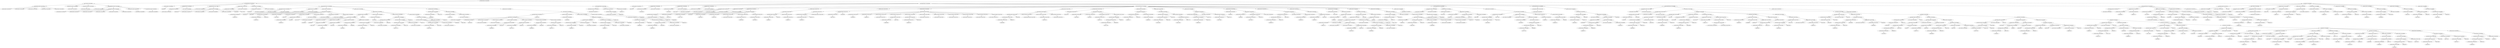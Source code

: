 strict digraph  {
<_ast.alias object at 0xa1a323410>;
<_ast.alias object at 0xa1a323090>;
<_ast.alias object at 0xa1a3234d0>;
<_ast.alias object at 0xa1a323b90>;
<_ast.alias object at 0xa1a323e90>;
<_ast.ImportFrom object at 0xa1a323a10>;
<_ast.alias object at 0xa1a323e50>;
<_ast.ImportFrom object at 0xa1b6f26d0>;
<_ast.alias object at 0xa1a323810>;
<_ast.ImportFrom object at 0xa1a323ad0>;
<_ast.Load object at 0x10295c1d0>;
<_ast.Name object at 0xa1a323f10>;
<_ast.alias object at 0xa1a323310>;
<_ast.alias object at 0xa1a323f50>;
<_ast.alias object at 0xa1a323a50>;
<_ast.alias object at 0xa1a323610>;
<_ast.alias object at 0xa1a3237d0>;
<_ast.ImportFrom object at 0xa1a323ed0>;
<_ast.alias object at 0xa1b8d2990>;
<_ast.ImportFrom object at 0xa1a323950>;
<_ast.alias object at 0xa1b8d28d0>;
<_ast.ImportFrom object at 0xa1b8d2a10>;
<_ast.ExceptHandler object at 0xa1a323dd0>;
<_ast.Try object at 0xa1a323a90>;
<_ast.Name object at 0xa169be4d0>;
Load6844807;
<_ast.Store object at 0x10295c290>;
<_ast.Name object at 0xa1b8d2810>;
<_ast.Str object at 0xa1b8d2a50>;
<_ast.Assign object at 0xa1b8d2c90>;
<_ast.Name object at 0xa1b8d2790>;
Store9522441;
<_ast.Num object at 0xa1b8d2710>;
<_ast.Num object at 0xa1b8d2910>;
<_ast.Num object at 0xa1b8d2650>;
<_ast.Num object at 0xa1b8d2850>;
<_ast.Tuple object at 0xa1b8d29d0>;
Load6609269;
<_ast.Assign object at 0xa17759f90>;
<_ast.Name object at 0xa1b8d2590>;
Store7576492;
<_ast.Num object at 0xa1b8d27d0>;
<_ast.Assign object at 0xa16a74310>;
<_ast.Name object at 0xa1b8d2750>;
Store6684152;
<_ast.Str object at 0xa1b8d2450>;
<_ast.Assign object at 0xa1b8d2510>;
<_ast.arg object at 0xa1b8d25d0>;
<_ast.arg object at 0xa1b8d2310>;
<_ast.arg object at 0xa1b8d2550>;
<_ast.arguments object at 0xa1b8d2390>;
<_ast.Name object at 0xa1b8d2210>;
Load5991330;
<_ast.Attribute object at 0xa1b8d2490>;
Store4284197;
<_ast.Name object at 0xa1b8d23d0>;
Load9165990;
<_ast.Assign object at 0xa1b8d2290>;
<_ast.Name object at 0xa1b8d22d0>;
Load3497552;
<_ast.Attribute object at 0xa1b8d20d0>;
Load5304434;
<_ast.Name object at 0xa1b8d2050>;
Load2918438;
<_ast.Name object at 0xa1b8d2250>;
Load947518;
<_ast.Name object at 0xa1b8d2bd0>;
Load8423547;
<_ast.Attribute object at 0xa1b8d2190>;
Load139555;
<_ast.keyword object at 0xa1b8d2950>;
<_ast.Str object at 0xa1b8d2f90>;
<_ast.keyword object at 0xa1b8d2110>;
<_ast.Num object at 0xa1b8d2f10>;
<_ast.keyword object at 0xa1b8d2090>;
<_ast.Name object at 0xa1b8d2e90>;
Load7147037;
<_ast.keyword object at 0xa1b8d21d0>;
<_ast.Call object at 0xa1b8d2350>;
<_ast.Expr object at 0xa1b8d2150>;
<_ast.Name object at 0xa1b8d2d90>;
Load7984267;
<_ast.Name object at 0xa1b8d2f50>;
Load2986804;
<_ast.Name object at 0xa1b8d2ed0>;
Load4713847;
<_ast.keyword object at 0xa1b8d2d10>;
<_ast.Name object at 0xa1b8d2890>;
Load9267766;
<_ast.Attribute object at 0xa1b8d2e50>;
Load7058201;
<_ast.keyword object at 0xa1b8d2610>;
<_ast.Name object at 0xa1b8d2d50>;
Load798876;
<_ast.Attribute object at 0xa1b8d26d0>;
Load6868841;
<_ast.keyword object at 0xa1b8d2dd0>;
<_ast.Call object at 0xa1b8d2fd0>;
<_ast.Attribute object at 0xa1b8d2e10>;
Load9325195;
<_ast.Name object at 0xa1b8d2cd0>;
Load1595616;
<_ast.keyword object at 0xa1b8d2c50>;
<_ast.Name object at 0xa1b8d2410>;
Load2751883;
<_ast.Attribute object at 0xa1b8d2b10>;
Load9435781;
<_ast.Num object at 0xa16d60590>;
<_ast.Index object at 0xa1b8d2a90>;
<_ast.Subscript object at 0xa1b8d2b50>;
Load3819341;
<_ast.Name object at 0xa16894690>;
Load6717811;
<_ast.Attribute object at 0xa1a1f9f50>;
Load8111050;
<_ast.Num object at 0xa16894050>;
<_ast.Index object at 0xa16894d90>;
<_ast.Subscript object at 0xa20fd5650>;
Load972744;
<_ast.Tuple object at 0xa1b8d24d0>;
Load6915131;
<_ast.keyword object at 0xa1b8d2ad0>;
<_ast.Name object at 0xa16894590>;
Load5703031;
<_ast.Attribute object at 0xa16894bd0>;
Load7235000;
<_ast.Num object at 0xa16894410>;
<_ast.Index object at 0xa16894610>;
<_ast.Subscript object at 0xa16894390>;
Load8488495;
<_ast.Num object at 0xa16894b10>;
<_ast.Tuple object at 0xa16894810>;
Load8153377;
<_ast.keyword object at 0xa16894b90>;
<_ast.Call object at 0xa1b8d2b90>;
<_ast.Expr object at 0xa16b2efd0>;
<_ast.Name object at 0xa16894550>;
Load5598555;
<_ast.Attribute object at 0xa16894450>;
Store4414750;
<_ast.Name object at 0xa16894d50>;
Load8497353;
<_ast.Str object at 0xa16894e10>;
<_ast.keyword object at 0xa16894510>;
<_ast.Call object at 0xa16894f90>;
<_ast.Assign object at 0xa16894210>;
<_ast.Name object at 0xa16894490>;
Load6776800;
<_ast.Name object at 0xa16894f10>;
Load2675300;
<_ast.Num object at 0xa16894ed0>;
<_ast.keyword object at 0xa168942d0>;
<_ast.Num object at 0xa16894910>;
<_ast.keyword object at 0xa16894250>;
<_ast.Name object at 0xa168945d0>;
Load9859350;
<_ast.Attribute object at 0xa16894890>;
Load5428471;
<_ast.keyword object at 0xa16894d10>;
<_ast.Name object at 0xa168946d0>;
Load7310134;
<_ast.Attribute object at 0xa16894c50>;
Load4604751;
<_ast.keyword object at 0xa16894cd0>;
<_ast.Name object at 0xa16894c90>;
Load6692833;
<_ast.Attribute object at 0xa168947d0>;
Load6203820;
<_ast.keyword object at 0xa16894a50>;
<_ast.Name object at 0xa16894350>;
Load6127917;
<_ast.Attribute object at 0xa16894c10>;
Load3160715;
<_ast.keyword object at 0xa16894e50>;
<_ast.Call object at 0xa16894150>;
<_ast.Attribute object at 0xa16894710>;
Load3612834;
<_ast.Name object at 0xa16894dd0>;
Load2554686;
<_ast.keyword object at 0xa168941d0>;
<_ast.Name object at 0xa16894f50>;
Load6935127;
<_ast.Attribute object at 0xa168949d0>;
Load4083227;
<_ast.Num object at 0xa16894e90>;
<_ast.Index object at 0xa16894190>;
<_ast.Subscript object at 0xa16894850>;
Load3703620;
<_ast.Name object at 0xa16852fd0>;
Load855077;
<_ast.Attribute object at 0xa16852ed0>;
Load7332039;
<_ast.Num object at 0xa16852650>;
<_ast.Index object at 0xa16852b50>;
<_ast.Subscript object at 0xa168943d0>;
Load6569005;
<_ast.Tuple object at 0xa168944d0>;
Load3221480;
<_ast.keyword object at 0xa16894990>;
<_ast.Name object at 0xa168522d0>;
Load9964006;
<_ast.Attribute object at 0xa16852890>;
Load8910060;
<_ast.Name object at 0xa16852990>;
Load9878670;
<_ast.Attribute object at 0xa16852950>;
Load4392060;
<_ast.Num object at 0xa16852450>;
<_ast.Index object at 0xa16852d90>;
<_ast.Subscript object at 0xa16852e10>;
Load9301204;
<_ast.Tuple object at 0xa16852110>;
Load8777507;
<_ast.keyword object at 0xa16852a10>;
<_ast.Call object at 0xa168940d0>;
<_ast.Expr object at 0xa16894fd0>;
<_ast.FunctionDef object at 0xa1b8d2690>;
<_ast.arg object at 0xa16852750>;
<_ast.arguments object at 0xa16852090>;
<_ast.Name object at 0xa16852bd0>;
Load4063650;
<_ast.Attribute object at 0xa16852690>;
Load5323338;
<_ast.Return object at 0xa168521d0>;
<_ast.Name object at 0xa16852f90>;
Load4401247;
<_ast.FunctionDef object at 0xa1b4a19d0>;
<_ast.ClassDef object at 0xa1bd55310>;
<_ast.Name object at 0xa168527d0>;
Load2276507;
<_ast.Name object at 0xa16852cd0>;
Store5400505;
<_ast.Num object at 0xa16852d50>;
<_ast.Assign object at 0xa16852390>;
<_ast.Name object at 0xa168524d0>;
Store6146922;
<_ast.Num object at 0xa16852e50>;
<_ast.Assign object at 0xa16852290>;
<_ast.Name object at 0xa16852ad0>;
Store4778637;
<_ast.Num object at 0xa16852410>;
<_ast.Assign object at 0xa16852810>;
<_ast.arg object at 0xa168528d0>;
<_ast.arg object at 0xa16852c90>;
<_ast.arg object at 0xa16852b10>;
<_ast.arguments object at 0xa16852710>;
<_ast.Name object at 0xa16852590>;
Load3033059;
<_ast.Attribute object at 0xa16852510>;
Load2003617;
<_ast.Name object at 0xa16852350>;
Load5675461;
<_ast.Name object at 0xa16852a50>;
Load4711349;
<_ast.Call object at 0xa16852c10>;
<_ast.Expr object at 0xa168525d0>;
<_ast.Name object at 0xa16852050>;
Store4663480;
<_ast.Name object at 0xa16d45650>;
Load8310642;
<_ast.Name object at 0xa21307fd0>;
Load5541580;
<_ast.Num object at 0xa21307d50>;
<_ast.keyword object at 0xa21307610>;
<_ast.Name object at 0xa21307710>;
Load9240286;
<_ast.keyword object at 0xa213075d0>;
<_ast.Name object at 0xa213076d0>;
Load7506874;
<_ast.keyword object at 0xa21307790>;
<_ast.Call object at 0xa16d45450>;
<_ast.Assign object at 0xa16852150>;
<_ast.Name object at 0xa21307590>;
Load390837;
<_ast.Attribute object at 0xa21307950>;
Load158918;
<_ast.Name object at 0xa21307510>;
Load8564270;
<_ast.keyword object at 0xa21307550>;
<_ast.Call object at 0xa21307ad0>;
<_ast.Expr object at 0xa21307750>;
<_ast.Name object at 0xa21307390>;
Load2881922;
<_ast.Attribute object at 0xa213073d0>;
Load6214475;
<_ast.NameConstant object at 0xa21307350>;
<_ast.Call object at 0xa21307410>;
<_ast.Expr object at 0xa21307490>;
<_ast.Name object at 0xa213072d0>;
Load5175564;
<_ast.Attribute object at 0xa21307310>;
Store5620929;
<_ast.Name object at 0xa21307250>;
Load5948924;
<_ast.Name object at 0xa213071d0>;
Load8692720;
<_ast.Num object at 0xa21307150>;
<_ast.keyword object at 0xa21307190>;
<_ast.Name object at 0xa21307050>;
Load5061965;
<_ast.Attribute object at 0xa213070d0>;
Load6176591;
<_ast.keyword object at 0xa21307110>;
<_ast.Name object at 0xa21307210>;
Load6253705;
<_ast.Attribute object at 0xa21307b10>;
Load3783196;
<_ast.keyword object at 0xa21307090>;
<_ast.Num object at 0xa21307f10>;
<_ast.keyword object at 0xa21307f90>;
<_ast.Num object at 0xa21307e90>;
<_ast.keyword object at 0xa21307ed0>;
<_ast.Num object at 0xa21307e10>;
<_ast.keyword object at 0xa21307e50>;
<_ast.Num object at 0xa21307d10>;
<_ast.keyword object at 0xa21307dd0>;
<_ast.Num object at 0xa21307c90>;
<_ast.keyword object at 0xa21307cd0>;
<_ast.Str object at 0xa21307c10>;
<_ast.keyword object at 0xa21307c50>;
<_ast.Call object at 0xa21307290>;
<_ast.Assign object at 0xa16a45350>;
<_ast.Name object at 0xa21307a90>;
Load4193884;
<_ast.Attribute object at 0xa21307990>;
Load6923737;
<_ast.Attribute object at 0xa21307690>;
Load5529486;
<_ast.NameConstant object at 0xa21307f50>;
<_ast.keyword object at 0xa21307a50>;
<_ast.Name object at 0xa21307bd0>;
Load5374019;
<_ast.keyword object at 0xa21307b50>;
<_ast.Num object at 0xa21307a10>;
<_ast.keyword object at 0xa213074d0>;
<_ast.Call object at 0xa21307650>;
<_ast.Expr object at 0xa21307b90>;
<_ast.Name object at 0xa21307910>;
Store3297158;
<_ast.Name object at 0xa21307890>;
Load4618359;
<_ast.Name object at 0xa21307850>;
Load3565921;
<_ast.Name object at 0xa213077d0>;
Load6414716;
<_ast.keyword object at 0xa21307810>;
<_ast.Name object at 0xa1b081590>;
Load2171356;
<_ast.Attribute object at 0xa1b081d10>;
Load2563296;
<_ast.Attribute object at 0xa24bb8b50>;
Load687323;
<_ast.keyword object at 0xa17e16190>;
<_ast.Call object at 0xa213078d0>;
<_ast.Assign object at 0xa213079d0>;
<_ast.Name object at 0xa1b081150>;
Load4940174;
<_ast.Attribute object at 0xa1b081bd0>;
Load3435204;
<_ast.Name object at 0xa1b0816d0>;
Load3833780;
<_ast.keyword object at 0xa1b081850>;
<_ast.Call object at 0xa1b081750>;
<_ast.Expr object at 0xa1b081e90>;
<_ast.Name object at 0xa1b0813d0>;
Load7146050;
<_ast.Attribute object at 0xa1b081f10>;
Load3314920;
<_ast.Attribute object at 0xa1b081e10>;
Load5376045;
<_ast.Name object at 0xa1b081dd0>;
Load1151656;
<_ast.Attribute object at 0xa1b081510>;
Load6774779;
<_ast.keyword object at 0xa1b081f50>;
<_ast.Call object at 0xa1b081a50>;
<_ast.Expr object at 0xa1b081990>;
<_ast.Name object at 0xa1b081390>;
Load9014624;
<_ast.Attribute object at 0xa1b081810>;
Load3617261;
<_ast.Attribute object at 0xa1b081a90>;
Load5797031;
<_ast.Str object at 0xa1b0815d0>;
<_ast.Name object at 0xa1b081110>;
Load7728583;
<_ast.Attribute object at 0xa1b081610>;
Load5611248;
<_ast.Call object at 0xa1b0812d0>;
<_ast.Expr object at 0xa1b081f90>;
<_ast.Name object at 0xa1b081c50>;
Store8984371;
<_ast.Name object at 0xa1b081710>;
Load860565;
<_ast.Name object at 0xa1b0811d0>;
Load7158487;
<_ast.Attribute object at 0xa1b081190>;
Load7862749;
<_ast.Str object at 0xa1b081050>;
<_ast.Call object at 0xa1b081550>;
<_ast.Assign object at 0xa1b081910>;
<_ast.Name object at 0xa1b081950>;
Load5866719;
<_ast.Attribute object at 0xa1b081410>;
Load2517997;
<_ast.Attribute object at 0xa1b081310>;
Load2132325;
<_ast.Str object at 0xa1b081ad0>;
<_ast.Name object at 0xa1b081b90>;
Load8485195;
<_ast.keyword object at 0xa1b081b10>;
<_ast.Call object at 0xa1b081290>;
<_ast.Expr object at 0xa1b081250>;
<_ast.Name object at 0xa1b081ed0>;
Load6462207;
<_ast.Attribute object at 0xa1b081490>;
Load4248515;
<_ast.Call object at 0xa1b081cd0>;
<_ast.Expr object at 0xa1b081c10>;
<_ast.Name object at 0xa1b081b50>;
Store7491490;
<_ast.Name object at 0xa1b0810d0>;
Load990608;
<_ast.Attribute object at 0xa1b0814d0>;
Load8620531;
<_ast.Call object at 0xa1b081650>;
<_ast.Assign object at 0xa1b081d90>;
<_ast.Name object at 0xa1b0819d0>;
Load4040833;
<_ast.Attribute object at 0xa1b0818d0>;
Load740843;
<_ast.Name object at 0xa1b081090>;
Load8201210;
<_ast.Add object at 0x10295cc90>;
<_ast.Num object at 0xa1b081e50>;
<_ast.Mult object at 0x10295ce10>;
<_ast.Name object at 0xa1b6f38d0>;
Load7661280;
<_ast.Attribute object at 0xa1b081fd0>;
Load3351044;
<_ast.BinOp object at 0xa1b081d50>;
<_ast.BinOp object at 0xa1b081210>;
<_ast.Num object at 0xa18ae5bd0>;
<_ast.Name object at 0xa18aba6d0>;
Load3098843;
<_ast.Attribute object at 0xa18aba090>;
Load2366601;
<_ast.Str object at 0xa18aba150>;
<_ast.Index object at 0xa18abae90>;
<_ast.Subscript object at 0xa16c76810>;
Load4794401;
<_ast.BinOp object at 0xa1701c950>;
Mult9574264;
<_ast.BinOp object at 0xa1b081890>;
Add430998;
<_ast.keyword object at 0xa1b081c90>;
<_ast.Call object at 0xa1b081690>;
<_ast.Expr object at 0xa1b081a10>;
<_ast.Name object at 0xa18abac90>;
Load1171085;
<_ast.Attribute object at 0xa18aba810>;
Load8570122;
<_ast.Attribute object at 0xa18aba0d0>;
Load5145937;
<_ast.Str object at 0xa18aba1d0>;
<_ast.Name object at 0xa18aba990>;
Load9967044;
<_ast.Name object at 0xa18aba510>;
Load6791288;
<_ast.Attribute object at 0xa18aba390>;
Load2224007;
<_ast.Name object at 0xa18aba750>;
Load5828498;
<_ast.keyword object at 0xa18abaed0>;
<_ast.Num object at 0xa18aba890>;
<_ast.keyword object at 0xa18abab90>;
<_ast.Num object at 0xa18abacd0>;
<_ast.keyword object at 0xa18aba290>;
<_ast.Call object at 0xa18aba050>;
<_ast.keyword object at 0xa18abadd0>;
<_ast.Call object at 0xa18abab10>;
<_ast.Expr object at 0xa18aba790>;
<_ast.Name object at 0xa18ababd0>;
Load5820119;
<_ast.Attribute object at 0xa18aba250>;
Load4385663;
<_ast.Call object at 0xa18aba310>;
<_ast.Expr object at 0xa18abaa90>;
<_ast.FunctionDef object at 0xa16852f10>;
<_ast.arg object at 0xa18abaa50>;
<_ast.arg object at 0xa18abaad0>;
<_ast.arguments object at 0xa18aba4d0>;
<_ast.Name object at 0xa18aba710>;
Store9145106;
<_ast.Name object at 0xa18abaa10>;
Load1822724;
<_ast.Name object at 0xa18aba9d0>;
Load9642853;
<_ast.Attribute object at 0xa18aba610>;
Load2079372;
<_ast.Name object at 0xa18abac50>;
Load8725903;
<_ast.Call object at 0xa18aba590>;
<_ast.Assign object at 0xa18abaf10>;
<_ast.Name object at 0xa18aba210>;
Load7264236;
<_ast.Attribute object at 0xa18abab50>;
Load2701528;
<_ast.Attribute object at 0xa18abae10>;
Load7973623;
<_ast.Str object at 0xa18aba690>;
<_ast.Mod object at 0x102961090>;
<_ast.Name object at 0xa18aba3d0>;
Load1360650;
<_ast.Name object at 0xa18a8ef50>;
Load7707492;
<_ast.Attribute object at 0xa18a8e350>;
Load536960;
<_ast.Attribute object at 0xa1a3e2550>;
Load1790021;
<_ast.Call object at 0xa1a3e2150>;
<_ast.Call object at 0xa18aba8d0>;
<_ast.BinOp object at 0xa18aba7d0>;
<_ast.Name object at 0xa18ae74d0>;
Load9588142;
<_ast.keyword object at 0xa18ae7150>;
<_ast.Name object at 0xa16858ad0>;
Load4961914;
<_ast.Attribute object at 0xa16c42b90>;
Load468036;
<_ast.keyword object at 0xa16c42990>;
<_ast.Call object at 0xa18aba550>;
<_ast.Expr object at 0xa18aba110>;
<_ast.FunctionDef object at 0xa18aba650>;
<_ast.arg object at 0xa1a887d50>;
<_ast.arguments object at 0xa1b724e50>;
<_ast.Name object at 0xa18aba450>;
Load8756461;
<_ast.Attribute object at 0xa18abad10>;
Load4921760;
<_ast.Attribute object at 0xa18abaf50>;
Load9440867;
<_ast.Str object at 0xa18abac10>;
<_ast.Name object at 0xa18aba490>;
Load3984808;
<_ast.Name object at 0xa18aba2d0>;
Load5408775;
<_ast.Attribute object at 0xa18aba410>;
Load4885768;
<_ast.Attribute object at 0xa18aba190>;
Load3816091;
<_ast.Str object at 0xa18abad50>;
<_ast.Name object at 0xa18abad90>;
Load7830513;
<_ast.Call object at 0xa18abae50>;
<_ast.Call object at 0xa18aba950>;
<_ast.BinOp object at 0xa18aba850>;
Mod6459583;
<_ast.Call object at 0xa1a887910>;
<_ast.Return object at 0xa1a887d10>;
<_ast.FunctionDef object at 0xa16a9f450>;
<_ast.arg object at 0xa16703e50>;
<_ast.arg object at 0xa16703750>;
<_ast.arguments object at 0xa17488f90>;
<_ast.Name object at 0xa16703790>;
Load418487;
<_ast.Attribute object at 0xa16703350>;
Load1339395;
<_ast.Eq object at 0x102961a90>;
<_ast.Str object at 0xa16703450>;
<_ast.Compare object at 0xa16703310>;
<_ast.Name object at 0xa16703890>;
Load6553528;
<_ast.Attribute object at 0xa16703050>;
Load6143143;
<_ast.Attribute object at 0xa16703390>;
Load4912993;
<_ast.Name object at 0xa16703650>;
Load7697944;
<_ast.Call object at 0xa16703a90>;
<_ast.Name object at 0xa16703fd0>;
Load8493056;
<_ast.Attribute object at 0xa16703ad0>;
Load5023146;
<_ast.Call object at 0xa16703cd0>;
<_ast.Compare object at 0xa16703f90>;
Eq1722502;
<_ast.Name object at 0xa16703b10>;
Store4079359;
<_ast.Name object at 0xa16703850>;
Load8287004;
<_ast.Attribute object at 0xa16703e10>;
Load3382889;
<_ast.Attribute object at 0xa16703c90>;
Load9571250;
<_ast.Call object at 0xa167032d0>;
<_ast.Assign object at 0xa16703e90>;
<_ast.Name object at 0xa167034d0>;
Store1065758;
<_ast.Name object at 0xa167036d0>;
Load3817167;
<_ast.USub object at 0x102961950>;
<_ast.Num object at 0xa167037d0>;
<_ast.UnaryOp object at 0xa167033d0>;
<_ast.Index object at 0xa16703990>;
<_ast.Subscript object at 0xa16703410>;
Load9740243;
<_ast.Assign object at 0xa16703a10>;
<_ast.Name object at 0xa16703b50>;
Load6676997;
<_ast.Name object at 0xa16703690>;
Load3898810;
<_ast.Name object at 0xa16703f50>;
Load3638103;
<_ast.Call object at 0xa16703510>;
<_ast.Name object at 0xa16703110>;
Load9453357;
<_ast.Attribute object at 0xa16703250>;
Load5212703;
<_ast.Call object at 0xa16703810>;
<_ast.Expr object at 0xa16703950>;
<_ast.If object at 0xa16703bd0>;
<_ast.Name object at 0xa16703f10>;
Load1894448;
<_ast.Attribute object at 0xa16703590>;
Load8379951;
<_ast.Attribute object at 0xa16703190>;
Load2137749;
<_ast.Str object at 0xa16703710>;
<_ast.Name object at 0xa16703610>;
Load9350116;
<_ast.BinOp object at 0xa16703dd0>;
Mod7678028;
<_ast.Call object at 0xa16703210>;
<_ast.Expr object at 0xa167035d0>;
<_ast.If object at 0xa169180d0>;
<_ast.Name object at 0xa16703d90>;
Load7923975;
<_ast.Attribute object at 0xa167039d0>;
Load7768046;
<_ast.Str object at 0xa16703d50>;
<_ast.Compare object at 0xa16703150>;
Eq1314597;
<_ast.Name object at 0xa16703ed0>;
Load5913226;
<_ast.Attribute object at 0xa16703a50>;
Load3767650;
<_ast.Attribute object at 0xa16703490>;
Load6768289;
<_ast.Str object at 0xa167031d0>;
<_ast.Name object at 0xa16703d10>;
Load5900296;
<_ast.BinOp object at 0xa167030d0>;
Mod2909426;
<_ast.Call object at 0xa16703910>;
<_ast.Expr object at 0xa16703c50>;
<_ast.Name object at 0xa16c64290>;
Load7832223;
<_ast.Attribute object at 0xa16854c50>;
Load2627154;
<_ast.Str object at 0xa16c64350>;
<_ast.Compare object at 0xa16703c10>;
Eq74054;
<_ast.Name object at 0xa16c64d10>;
Load2269034;
<_ast.Attribute object at 0xa16c647d0>;
Load8385218;
<_ast.Attribute object at 0xa16c64150>;
Load7967933;
<_ast.Name object at 0xa16c64dd0>;
Load43764;
<_ast.Call object at 0xa16c64bd0>;
<_ast.NotEq object at 0x102961b50>;
<_ast.Name object at 0xa16c64990>;
Load3478712;
<_ast.Attribute object at 0xa16c64050>;
Load3640924;
<_ast.Call object at 0xa16c64e90>;
<_ast.Compare object at 0xa16c644d0>;
<_ast.Name object at 0xa16c64b50>;
Load9234984;
<_ast.Attribute object at 0xa16c64f10>;
Load8240007;
<_ast.Attribute object at 0xa16c64950>;
Load4176901;
<_ast.Name object at 0xa16c645d0>;
Load4759407;
<_ast.Str object at 0xa16c64e50>;
<_ast.Name object at 0xa16c64390>;
Load4778230;
<_ast.BinOp object at 0xa16c64810>;
Mod5011382;
<_ast.Call object at 0xa16c64890>;
<_ast.Expr object at 0xa16c64250>;
<_ast.If object at 0xa16c64cd0>;
<_ast.Name object at 0xa16c640d0>;
Load8159320;
<_ast.Attribute object at 0xa16c642d0>;
Load7406608;
<_ast.Str object at 0xa16c64850>;
<_ast.Compare object at 0xa16c64c10>;
Eq1053500;
<_ast.Name object at 0xa16c649d0>;
Store354368;
<_ast.Name object at 0xa16c64090>;
Load2899917;
<_ast.Attribute object at 0xa16c643d0>;
Load9197045;
<_ast.Attribute object at 0xa16c64ed0>;
Load698517;
<_ast.Name object at 0xa16c64510>;
Load9292945;
<_ast.Call object at 0xa16c64490>;
<_ast.Assign object at 0xa16c64190>;
<_ast.Name object at 0xa16c64d50>;
Load9982100;
<_ast.Attribute object at 0xa16c64d90>;
Load6286171;
<_ast.Attribute object at 0xa16c64910>;
Load8898440;
<_ast.Name object at 0xa16c641d0>;
Load3017894;
<_ast.Str object at 0xa16c64650>;
<_ast.Name object at 0xa16c64a10>;
Load8637283;
<_ast.BinOp object at 0xa16c64210>;
Mod8103126;
<_ast.Call object at 0xa16c64550>;
<_ast.Expr object at 0xa16c64b10>;
<_ast.Name object at 0xa16c64310>;
Load8830374;
<_ast.Attribute object at 0xa16c64790>;
Load2582091;
<_ast.Str object at 0xa16c64c90>;
<_ast.Compare object at 0xa16c64750>;
Eq7540188;
<_ast.Name object at 0xa16c64f90>;
Load1516127;
<_ast.Attribute object at 0xa16c64a90>;
Load1072443;
<_ast.Attribute object at 0xa16c64110>;
Load2984701;
<_ast.Name object at 0xa16c64450>;
Load5225559;
<_ast.Name object at 0xa16c64f50>;
Load9996217;
<_ast.Attribute object at 0xa16c64b90>;
Load3063073;
<_ast.Call object at 0xa16c64fd0>;
<_ast.Call object at 0xa16c64e10>;
<_ast.Expr object at 0xa16c64a50>;
<_ast.Name object at 0xa18ac9550>;
Load4774689;
<_ast.Attribute object at 0xa21312110>;
Load3095254;
<_ast.Str object at 0xa18ac9590>;
<_ast.Compare object at 0xa188e34d0>;
Eq7994474;
<_ast.Name object at 0xa18ac9210>;
Load2363891;
<_ast.Attribute object at 0xa18ac98d0>;
Load8903782;
<_ast.Attribute object at 0xa18ac9dd0>;
Load3945267;
<_ast.Name object at 0xa18ac9710>;
Load4717490;
<_ast.Name object at 0xa18ac92d0>;
Load3763696;
<_ast.Call object at 0xa18ac95d0>;
<_ast.Expr object at 0xa18ac9150>;
<_ast.Name object at 0xa18ac9f50>;
Load2058359;
<_ast.Name object at 0xa18ac96d0>;
Load4106031;
<_ast.Attribute object at 0xa18ac9950>;
Load5255274;
<_ast.Call object at 0xa18ac9a90>;
<_ast.Num object at 0xa18ac9090>;
<_ast.Compare object at 0xa18ac9cd0>;
Eq1314584;
<_ast.Name object at 0xa18ac9c50>;
Load6261598;
<_ast.Attribute object at 0xa18ac9050>;
Load5284950;
<_ast.Str object at 0xa18ac9ad0>;
<_ast.Compare object at 0xa18ac9290>;
Eq316638;
<_ast.Name object at 0xa18ac9250>;
Store9988376;
<_ast.Name object at 0xa18ac9190>;
Load8912129;
<_ast.Attribute object at 0xa18ac9910>;
Load4835606;
<_ast.Attribute object at 0xa18ac9c90>;
Load3814165;
<_ast.Str object at 0xa18ac9ed0>;
<_ast.Name object at 0xa18ac9a10>;
Load7525808;
<_ast.Call object at 0xa18ac99d0>;
<_ast.Assign object at 0xa18ac9b90>;
<_ast.Name object at 0xa18ac9990>;
Load1210515;
<_ast.Attribute object at 0xa18ac9650>;
Load4584989;
<_ast.Attribute object at 0xa18ac9c10>;
Load5048933;
<_ast.Str object at 0xa18ac9350>;
<_ast.Name object at 0xa18ac9bd0>;
Load1023800;
<_ast.Name object at 0xa18ac94d0>;
Load2368729;
<_ast.Call object at 0xa18ac9750>;
<_ast.BinOp object at 0xa18ac9490>;
Mod7716852;
<_ast.Name object at 0xa18ac9b10>;
Load2084431;
<_ast.Call object at 0xa18ac9d90>;
<_ast.Expr object at 0xa18ac9410>;
<_ast.Name object at 0xa18ac9d10>;
Store3677523;
<_ast.Name object at 0xa18ac9e10>;
Load3719985;
<_ast.Attribute object at 0xa18ac9310>;
Load4783599;
<_ast.Call object at 0xa18ac93d0>;
<_ast.Assign object at 0xa18ac9f10>;
<_ast.Name object at 0xa1dc52f90>;
Load4645420;
<_ast.Name object at 0xa16732150>;
Load2461453;
<_ast.Attribute object at 0xa1684fed0>;
Load6501878;
<_ast.Name object at 0xa16732610>;
Load7662596;
<_ast.Call object at 0xa169c7190>;
<_ast.Expr object at 0xa169c7710>;
<_ast.Name object at 0xa16c9d590>;
Load3936631;
<_ast.Attribute object at 0xa16936d10>;
Load575713;
<_ast.Call object at 0xa1bd525d0>;
<_ast.Expr object at 0xa1bd52650>;
<_ast.Name object at 0xa17931bd0>;
Load708947;
<_ast.Attribute object at 0xa17931590>;
Load6449073;
<_ast.Attribute object at 0xa16849410>;
Load4022113;
<_ast.Name object at 0xa1b71c8d0>;
Load4197426;
<_ast.Call object at 0xa16c63290>;
<_ast.Expr object at 0xa16c9d650>;
<_ast.If object at 0xa18ac9510>;
<_ast.Name object at 0xa16c74510>;
Load7395729;
<_ast.Attribute object at 0xa16c74490>;
Load7524608;
<_ast.Attribute object at 0xa16c74f90>;
Load7624969;
<_ast.Name object at 0xa18b390d0>;
Load3113434;
<_ast.Name object at 0xa18b39dd0>;
Load7312577;
<_ast.Attribute object at 0xa18b39cd0>;
Load3042846;
<_ast.Call object at 0xa1b8e4550>;
<_ast.Expr object at 0xa18b15090>;
<_ast.Name object at 0xa18b22510>;
Load3649195;
<_ast.Attribute object at 0xa18b221d0>;
Load7001941;
<_ast.Attribute object at 0xa18b22210>;
Load4966475;
<_ast.Name object at 0xa18b22050>;
Load223819;
<_ast.Call object at 0xa18b22e90>;
<_ast.Expr object at 0xa18b22d50>;
<_ast.If object at 0xa18ac9810>;
<_ast.If object at 0xa18ac9390>;
<_ast.If object at 0xa16c64710>;
<_ast.If object at 0xa16c64410>;
<_ast.If object at 0xa16c64590>;
<_ast.If object at 0xa16703090>;
<_ast.If object at 0xa167038d0>;
<_ast.If object at 0xa16703550>;
<_ast.Str object at 0xa18b22690>;
<_ast.Return object at 0xa18b22190>;
<_ast.FunctionDef object at 0xa18abafd0>;
<_ast.arg object at 0xa18b22990>;
<_ast.arguments object at 0xa18b22e10>;
<_ast.Name object at 0xa18b22d90>;
Store5608421;
<_ast.List object at 0xa18b227d0>;
Load6557274;
<_ast.Assign object at 0xa18b22790>;
<_ast.Name object at 0xa18b22d10>;
Store116028;
<_ast.Name object at 0xa18b22bd0>;
Load3057996;
<_ast.Attribute object at 0xa18b22c10>;
Load5012741;
<_ast.Attribute object at 0xa18b22f10>;
Load5440948;
<_ast.Call object at 0xa16b2e190>;
<_ast.Name object at 0xa18b22650>;
Store5926829;
<_ast.Name object at 0xa18b22c90>;
Load6065246;
<_ast.Attribute object at 0xa18b22fd0>;
Load6139820;
<_ast.Name object at 0xa18b226d0>;
Load3713316;
<_ast.Call object at 0xa18b222d0>;
<_ast.Assign object at 0xa18b22b10>;
<_ast.Name object at 0xa18b22c50>;
Load3068419;
<_ast.Name object at 0xa18b22290>;
Load9557189;
<_ast.Name object at 0xa18b225d0>;
Load5704479;
<_ast.Call object at 0xa18b22310>;
<_ast.Name object at 0xa18b22250>;
Load6927195;
<_ast.Attribute object at 0xa18b22910>;
Load6389126;
<_ast.Name object at 0xa18b22550>;
Load1607389;
<_ast.Attribute object at 0xa18b22950>;
Load9524315;
<_ast.Call object at 0xa18b22450>;
<_ast.Expr object at 0xa18b22b50>;
<_ast.If object at 0xa18b22350>;
<_ast.For object at 0xa18b229d0>;
<_ast.Name object at 0xa18b22390>;
Load2026947;
<_ast.Return object at 0xa18b22a90>;
<_ast.Name object at 0xa18b22150>;
Load4417473;
<_ast.FunctionDef object at 0xa18b22490>;
<_ast.ClassDef object at 0xa16b2e290>;
<_ast.Name object at 0xa18b22a10>;
Load4322963;
<_ast.Str object at 0xa18b22890>;
<_ast.Compare object at 0xa18b22110>;
Eq7306269;
<_ast.alias object at 0xa18b22590>;
<_ast.ImportFrom object at 0xa18b224d0>;
<_ast.Name object at 0xa18b22ed0>;
Load4771159;
<_ast.alias object at 0xa18b22090>;
<_ast.ImportFrom object at 0xa18b22410>;
<_ast.ExceptHandler object at 0xa18b228d0>;
<_ast.Try object at 0xa18b22ad0>;
<_ast.Name object at 0xa18b22f50>;
Store8722726;
<_ast.Name object at 0xa18b22810>;
Load6874707;
<_ast.Call object at 0xa18b22a50>;
<_ast.Assign object at 0xa18b220d0>;
<_ast.Name object at 0xa18b223d0>;
Load2757257;
<_ast.Attribute object at 0xa18b22850>;
Load3781975;
<_ast.Str object at 0xa18b22750>;
<_ast.Call object at 0xa18b22b90>;
<_ast.Expr object at 0xa18b22cd0>;
<_ast.Name object at 0xa1a899790>;
Store4238636;
<_ast.Name object at 0xa1a899b50>;
Load8947979;
<_ast.Name object at 0xa1a899590>;
Load5120740;
<_ast.Call object at 0xa1a899850>;
<_ast.Assign object at 0xa1a899890>;
<_ast.Name object at 0xa1a899190>;
Load687689;
<_ast.Attribute object at 0xa1a899f90>;
Load6746149;
<_ast.Name object at 0xa1a899250>;
Load2808162;
<_ast.keyword object at 0xa1a899fd0>;
<_ast.Call object at 0xa1a899ed0>;
<_ast.Expr object at 0xa1a899f50>;
<_ast.Name object at 0xa1a899d90>;
Load5659982;
<_ast.Attribute object at 0xa1a899510>;
Load7232489;
<_ast.Str object at 0xa1a8994d0>;
<_ast.Call object at 0xa1a899490>;
<_ast.Expr object at 0xa1a8990d0>;
<_ast.Name object at 0xa1a899a90>;
Load1397325;
<_ast.Name object at 0xa1a899690>;
Load7205198;
<_ast.Attribute object at 0xa1a899390>;
Load9874387;
<_ast.Call object at 0xa1a899090>;
<_ast.Expr object at 0xa1a899410>;
<_ast.Name object at 0xa1a899e90>;
Load1313054;
<_ast.Attribute object at 0xa1a899950>;
Load5492612;
<_ast.Call object at 0xa1a899d50>;
<_ast.Expr object at 0xa1a899990>;
<_ast.If object at 0xa18b22dd0>;
<_ast.Module object at 0xa1a323d10>;
<_ast.ImportFrom object at 0xa1a323a10> -> <_ast.alias object at 0xa1a323410>;
<_ast.ImportFrom object at 0xa1a323a10> -> <_ast.alias object at 0xa1a323090>;
<_ast.ImportFrom object at 0xa1a323a10> -> <_ast.alias object at 0xa1a3234d0>;
<_ast.ImportFrom object at 0xa1a323a10> -> <_ast.alias object at 0xa1a323b90>;
<_ast.ImportFrom object at 0xa1a323a10> -> <_ast.alias object at 0xa1a323e90>;
<_ast.ImportFrom object at 0xa1b6f26d0> -> <_ast.alias object at 0xa1a323e50>;
<_ast.ImportFrom object at 0xa1a323ad0> -> <_ast.alias object at 0xa1a323810>;
<_ast.Name object at 0xa1a323f10> -> <_ast.Load object at 0x10295c1d0>;
<_ast.ImportFrom object at 0xa1a323ed0> -> <_ast.alias object at 0xa1a323310>;
<_ast.ImportFrom object at 0xa1a323ed0> -> <_ast.alias object at 0xa1a323f50>;
<_ast.ImportFrom object at 0xa1a323ed0> -> <_ast.alias object at 0xa1a323a50>;
<_ast.ImportFrom object at 0xa1a323ed0> -> <_ast.alias object at 0xa1a323610>;
<_ast.ImportFrom object at 0xa1a323ed0> -> <_ast.alias object at 0xa1a3237d0>;
<_ast.ImportFrom object at 0xa1a323950> -> <_ast.alias object at 0xa1b8d2990>;
<_ast.ImportFrom object at 0xa1b8d2a10> -> <_ast.alias object at 0xa1b8d28d0>;
<_ast.ExceptHandler object at 0xa1a323dd0> -> <_ast.Name object at 0xa1a323f10>;
<_ast.ExceptHandler object at 0xa1a323dd0> -> <_ast.ImportFrom object at 0xa1a323ed0>;
<_ast.ExceptHandler object at 0xa1a323dd0> -> <_ast.ImportFrom object at 0xa1a323950>;
<_ast.ExceptHandler object at 0xa1a323dd0> -> <_ast.ImportFrom object at 0xa1b8d2a10>;
<_ast.Try object at 0xa1a323a90> -> <_ast.ImportFrom object at 0xa1a323a10>;
<_ast.Try object at 0xa1a323a90> -> <_ast.ImportFrom object at 0xa1b6f26d0>;
<_ast.Try object at 0xa1a323a90> -> <_ast.ImportFrom object at 0xa1a323ad0>;
<_ast.Try object at 0xa1a323a90> -> <_ast.ExceptHandler object at 0xa1a323dd0>;
<_ast.Name object at 0xa169be4d0> -> Load6844807;
<_ast.Name object at 0xa1b8d2810> -> <_ast.Store object at 0x10295c290>;
<_ast.Assign object at 0xa1b8d2c90> -> <_ast.Name object at 0xa1b8d2810>;
<_ast.Assign object at 0xa1b8d2c90> -> <_ast.Str object at 0xa1b8d2a50>;
<_ast.Name object at 0xa1b8d2790> -> Store9522441;
<_ast.Tuple object at 0xa1b8d29d0> -> <_ast.Num object at 0xa1b8d2710>;
<_ast.Tuple object at 0xa1b8d29d0> -> <_ast.Num object at 0xa1b8d2910>;
<_ast.Tuple object at 0xa1b8d29d0> -> <_ast.Num object at 0xa1b8d2650>;
<_ast.Tuple object at 0xa1b8d29d0> -> <_ast.Num object at 0xa1b8d2850>;
<_ast.Tuple object at 0xa1b8d29d0> -> Load6609269;
<_ast.Assign object at 0xa17759f90> -> <_ast.Name object at 0xa1b8d2790>;
<_ast.Assign object at 0xa17759f90> -> <_ast.Tuple object at 0xa1b8d29d0>;
<_ast.Name object at 0xa1b8d2590> -> Store7576492;
<_ast.Assign object at 0xa16a74310> -> <_ast.Name object at 0xa1b8d2590>;
<_ast.Assign object at 0xa16a74310> -> <_ast.Num object at 0xa1b8d27d0>;
<_ast.Name object at 0xa1b8d2750> -> Store6684152;
<_ast.Assign object at 0xa1b8d2510> -> <_ast.Name object at 0xa1b8d2750>;
<_ast.Assign object at 0xa1b8d2510> -> <_ast.Str object at 0xa1b8d2450>;
<_ast.arguments object at 0xa1b8d2390> -> <_ast.arg object at 0xa1b8d25d0>;
<_ast.arguments object at 0xa1b8d2390> -> <_ast.arg object at 0xa1b8d2310>;
<_ast.arguments object at 0xa1b8d2390> -> <_ast.arg object at 0xa1b8d2550>;
<_ast.Name object at 0xa1b8d2210> -> Load5991330;
<_ast.Attribute object at 0xa1b8d2490> -> <_ast.Name object at 0xa1b8d2210>;
<_ast.Attribute object at 0xa1b8d2490> -> Store4284197;
<_ast.Name object at 0xa1b8d23d0> -> Load9165990;
<_ast.Assign object at 0xa1b8d2290> -> <_ast.Attribute object at 0xa1b8d2490>;
<_ast.Assign object at 0xa1b8d2290> -> <_ast.Name object at 0xa1b8d23d0>;
<_ast.Name object at 0xa1b8d22d0> -> Load3497552;
<_ast.Attribute object at 0xa1b8d20d0> -> <_ast.Name object at 0xa1b8d22d0>;
<_ast.Attribute object at 0xa1b8d20d0> -> Load5304434;
<_ast.Name object at 0xa1b8d2050> -> Load2918438;
<_ast.Name object at 0xa1b8d2250> -> Load947518;
<_ast.Name object at 0xa1b8d2bd0> -> Load8423547;
<_ast.Attribute object at 0xa1b8d2190> -> <_ast.Name object at 0xa1b8d2bd0>;
<_ast.Attribute object at 0xa1b8d2190> -> Load139555;
<_ast.keyword object at 0xa1b8d2950> -> <_ast.Attribute object at 0xa1b8d2190>;
<_ast.keyword object at 0xa1b8d2110> -> <_ast.Str object at 0xa1b8d2f90>;
<_ast.keyword object at 0xa1b8d2090> -> <_ast.Num object at 0xa1b8d2f10>;
<_ast.Name object at 0xa1b8d2e90> -> Load7147037;
<_ast.keyword object at 0xa1b8d21d0> -> <_ast.Name object at 0xa1b8d2e90>;
<_ast.Call object at 0xa1b8d2350> -> <_ast.Attribute object at 0xa1b8d20d0>;
<_ast.Call object at 0xa1b8d2350> -> <_ast.Name object at 0xa1b8d2050>;
<_ast.Call object at 0xa1b8d2350> -> <_ast.Name object at 0xa1b8d2250>;
<_ast.Call object at 0xa1b8d2350> -> <_ast.keyword object at 0xa1b8d2950>;
<_ast.Call object at 0xa1b8d2350> -> <_ast.keyword object at 0xa1b8d2110>;
<_ast.Call object at 0xa1b8d2350> -> <_ast.keyword object at 0xa1b8d2090>;
<_ast.Call object at 0xa1b8d2350> -> <_ast.keyword object at 0xa1b8d21d0>;
<_ast.Expr object at 0xa1b8d2150> -> <_ast.Call object at 0xa1b8d2350>;
<_ast.Name object at 0xa1b8d2d90> -> Load7984267;
<_ast.Name object at 0xa1b8d2f50> -> Load2986804;
<_ast.Name object at 0xa1b8d2ed0> -> Load4713847;
<_ast.keyword object at 0xa1b8d2d10> -> <_ast.Name object at 0xa1b8d2ed0>;
<_ast.Name object at 0xa1b8d2890> -> Load9267766;
<_ast.Attribute object at 0xa1b8d2e50> -> <_ast.Name object at 0xa1b8d2890>;
<_ast.Attribute object at 0xa1b8d2e50> -> Load7058201;
<_ast.keyword object at 0xa1b8d2610> -> <_ast.Attribute object at 0xa1b8d2e50>;
<_ast.Name object at 0xa1b8d2d50> -> Load798876;
<_ast.Attribute object at 0xa1b8d26d0> -> <_ast.Name object at 0xa1b8d2d50>;
<_ast.Attribute object at 0xa1b8d26d0> -> Load6868841;
<_ast.keyword object at 0xa1b8d2dd0> -> <_ast.Attribute object at 0xa1b8d26d0>;
<_ast.Call object at 0xa1b8d2fd0> -> <_ast.Name object at 0xa1b8d2d90>;
<_ast.Call object at 0xa1b8d2fd0> -> <_ast.Name object at 0xa1b8d2f50>;
<_ast.Call object at 0xa1b8d2fd0> -> <_ast.keyword object at 0xa1b8d2d10>;
<_ast.Call object at 0xa1b8d2fd0> -> <_ast.keyword object at 0xa1b8d2610>;
<_ast.Call object at 0xa1b8d2fd0> -> <_ast.keyword object at 0xa1b8d2dd0>;
<_ast.Attribute object at 0xa1b8d2e10> -> <_ast.Call object at 0xa1b8d2fd0>;
<_ast.Attribute object at 0xa1b8d2e10> -> Load9325195;
<_ast.Name object at 0xa1b8d2cd0> -> Load1595616;
<_ast.keyword object at 0xa1b8d2c50> -> <_ast.Name object at 0xa1b8d2cd0>;
<_ast.Name object at 0xa1b8d2410> -> Load2751883;
<_ast.Attribute object at 0xa1b8d2b10> -> <_ast.Name object at 0xa1b8d2410>;
<_ast.Attribute object at 0xa1b8d2b10> -> Load9435781;
<_ast.Index object at 0xa1b8d2a90> -> <_ast.Num object at 0xa16d60590>;
<_ast.Subscript object at 0xa1b8d2b50> -> <_ast.Attribute object at 0xa1b8d2b10>;
<_ast.Subscript object at 0xa1b8d2b50> -> <_ast.Index object at 0xa1b8d2a90>;
<_ast.Subscript object at 0xa1b8d2b50> -> Load3819341;
<_ast.Name object at 0xa16894690> -> Load6717811;
<_ast.Attribute object at 0xa1a1f9f50> -> <_ast.Name object at 0xa16894690>;
<_ast.Attribute object at 0xa1a1f9f50> -> Load8111050;
<_ast.Index object at 0xa16894d90> -> <_ast.Num object at 0xa16894050>;
<_ast.Subscript object at 0xa20fd5650> -> <_ast.Attribute object at 0xa1a1f9f50>;
<_ast.Subscript object at 0xa20fd5650> -> <_ast.Index object at 0xa16894d90>;
<_ast.Subscript object at 0xa20fd5650> -> Load972744;
<_ast.Tuple object at 0xa1b8d24d0> -> <_ast.Subscript object at 0xa1b8d2b50>;
<_ast.Tuple object at 0xa1b8d24d0> -> <_ast.Subscript object at 0xa20fd5650>;
<_ast.Tuple object at 0xa1b8d24d0> -> Load6915131;
<_ast.keyword object at 0xa1b8d2ad0> -> <_ast.Tuple object at 0xa1b8d24d0>;
<_ast.Name object at 0xa16894590> -> Load5703031;
<_ast.Attribute object at 0xa16894bd0> -> <_ast.Name object at 0xa16894590>;
<_ast.Attribute object at 0xa16894bd0> -> Load7235000;
<_ast.Index object at 0xa16894610> -> <_ast.Num object at 0xa16894410>;
<_ast.Subscript object at 0xa16894390> -> <_ast.Attribute object at 0xa16894bd0>;
<_ast.Subscript object at 0xa16894390> -> <_ast.Index object at 0xa16894610>;
<_ast.Subscript object at 0xa16894390> -> Load8488495;
<_ast.Tuple object at 0xa16894810> -> <_ast.Subscript object at 0xa16894390>;
<_ast.Tuple object at 0xa16894810> -> <_ast.Num object at 0xa16894b10>;
<_ast.Tuple object at 0xa16894810> -> Load8153377;
<_ast.keyword object at 0xa16894b90> -> <_ast.Tuple object at 0xa16894810>;
<_ast.Call object at 0xa1b8d2b90> -> <_ast.Attribute object at 0xa1b8d2e10>;
<_ast.Call object at 0xa1b8d2b90> -> <_ast.keyword object at 0xa1b8d2c50>;
<_ast.Call object at 0xa1b8d2b90> -> <_ast.keyword object at 0xa1b8d2ad0>;
<_ast.Call object at 0xa1b8d2b90> -> <_ast.keyword object at 0xa16894b90>;
<_ast.Expr object at 0xa16b2efd0> -> <_ast.Call object at 0xa1b8d2b90>;
<_ast.Name object at 0xa16894550> -> Load5598555;
<_ast.Attribute object at 0xa16894450> -> <_ast.Name object at 0xa16894550>;
<_ast.Attribute object at 0xa16894450> -> Store4414750;
<_ast.Name object at 0xa16894d50> -> Load8497353;
<_ast.keyword object at 0xa16894510> -> <_ast.Str object at 0xa16894e10>;
<_ast.Call object at 0xa16894f90> -> <_ast.Name object at 0xa16894d50>;
<_ast.Call object at 0xa16894f90> -> <_ast.keyword object at 0xa16894510>;
<_ast.Assign object at 0xa16894210> -> <_ast.Attribute object at 0xa16894450>;
<_ast.Assign object at 0xa16894210> -> <_ast.Call object at 0xa16894f90>;
<_ast.Name object at 0xa16894490> -> Load6776800;
<_ast.Name object at 0xa16894f10> -> Load2675300;
<_ast.keyword object at 0xa168942d0> -> <_ast.Num object at 0xa16894ed0>;
<_ast.keyword object at 0xa16894250> -> <_ast.Num object at 0xa16894910>;
<_ast.Name object at 0xa168945d0> -> Load9859350;
<_ast.Attribute object at 0xa16894890> -> <_ast.Name object at 0xa168945d0>;
<_ast.Attribute object at 0xa16894890> -> Load5428471;
<_ast.keyword object at 0xa16894d10> -> <_ast.Attribute object at 0xa16894890>;
<_ast.Name object at 0xa168946d0> -> Load7310134;
<_ast.Attribute object at 0xa16894c50> -> <_ast.Name object at 0xa168946d0>;
<_ast.Attribute object at 0xa16894c50> -> Load4604751;
<_ast.keyword object at 0xa16894cd0> -> <_ast.Attribute object at 0xa16894c50>;
<_ast.Name object at 0xa16894c90> -> Load6692833;
<_ast.Attribute object at 0xa168947d0> -> <_ast.Name object at 0xa16894c90>;
<_ast.Attribute object at 0xa168947d0> -> Load6203820;
<_ast.keyword object at 0xa16894a50> -> <_ast.Attribute object at 0xa168947d0>;
<_ast.Name object at 0xa16894350> -> Load6127917;
<_ast.Attribute object at 0xa16894c10> -> <_ast.Name object at 0xa16894350>;
<_ast.Attribute object at 0xa16894c10> -> Load3160715;
<_ast.keyword object at 0xa16894e50> -> <_ast.Attribute object at 0xa16894c10>;
<_ast.Call object at 0xa16894150> -> <_ast.Name object at 0xa16894490>;
<_ast.Call object at 0xa16894150> -> <_ast.Name object at 0xa16894f10>;
<_ast.Call object at 0xa16894150> -> <_ast.keyword object at 0xa168942d0>;
<_ast.Call object at 0xa16894150> -> <_ast.keyword object at 0xa16894250>;
<_ast.Call object at 0xa16894150> -> <_ast.keyword object at 0xa16894d10>;
<_ast.Call object at 0xa16894150> -> <_ast.keyword object at 0xa16894cd0>;
<_ast.Call object at 0xa16894150> -> <_ast.keyword object at 0xa16894a50>;
<_ast.Call object at 0xa16894150> -> <_ast.keyword object at 0xa16894e50>;
<_ast.Attribute object at 0xa16894710> -> <_ast.Call object at 0xa16894150>;
<_ast.Attribute object at 0xa16894710> -> Load3612834;
<_ast.Name object at 0xa16894dd0> -> Load2554686;
<_ast.keyword object at 0xa168941d0> -> <_ast.Name object at 0xa16894dd0>;
<_ast.Name object at 0xa16894f50> -> Load6935127;
<_ast.Attribute object at 0xa168949d0> -> <_ast.Name object at 0xa16894f50>;
<_ast.Attribute object at 0xa168949d0> -> Load4083227;
<_ast.Index object at 0xa16894190> -> <_ast.Num object at 0xa16894e90>;
<_ast.Subscript object at 0xa16894850> -> <_ast.Attribute object at 0xa168949d0>;
<_ast.Subscript object at 0xa16894850> -> <_ast.Index object at 0xa16894190>;
<_ast.Subscript object at 0xa16894850> -> Load3703620;
<_ast.Name object at 0xa16852fd0> -> Load855077;
<_ast.Attribute object at 0xa16852ed0> -> <_ast.Name object at 0xa16852fd0>;
<_ast.Attribute object at 0xa16852ed0> -> Load7332039;
<_ast.Index object at 0xa16852b50> -> <_ast.Num object at 0xa16852650>;
<_ast.Subscript object at 0xa168943d0> -> <_ast.Attribute object at 0xa16852ed0>;
<_ast.Subscript object at 0xa168943d0> -> <_ast.Index object at 0xa16852b50>;
<_ast.Subscript object at 0xa168943d0> -> Load6569005;
<_ast.Tuple object at 0xa168944d0> -> <_ast.Subscript object at 0xa16894850>;
<_ast.Tuple object at 0xa168944d0> -> <_ast.Subscript object at 0xa168943d0>;
<_ast.Tuple object at 0xa168944d0> -> Load3221480;
<_ast.keyword object at 0xa16894990> -> <_ast.Tuple object at 0xa168944d0>;
<_ast.Name object at 0xa168522d0> -> Load9964006;
<_ast.Attribute object at 0xa16852890> -> <_ast.Name object at 0xa168522d0>;
<_ast.Attribute object at 0xa16852890> -> Load8910060;
<_ast.Name object at 0xa16852990> -> Load9878670;
<_ast.Attribute object at 0xa16852950> -> <_ast.Name object at 0xa16852990>;
<_ast.Attribute object at 0xa16852950> -> Load4392060;
<_ast.Index object at 0xa16852d90> -> <_ast.Num object at 0xa16852450>;
<_ast.Subscript object at 0xa16852e10> -> <_ast.Attribute object at 0xa16852950>;
<_ast.Subscript object at 0xa16852e10> -> <_ast.Index object at 0xa16852d90>;
<_ast.Subscript object at 0xa16852e10> -> Load9301204;
<_ast.Tuple object at 0xa16852110> -> <_ast.Attribute object at 0xa16852890>;
<_ast.Tuple object at 0xa16852110> -> <_ast.Subscript object at 0xa16852e10>;
<_ast.Tuple object at 0xa16852110> -> Load8777507;
<_ast.keyword object at 0xa16852a10> -> <_ast.Tuple object at 0xa16852110>;
<_ast.Call object at 0xa168940d0> -> <_ast.Attribute object at 0xa16894710>;
<_ast.Call object at 0xa168940d0> -> <_ast.keyword object at 0xa168941d0>;
<_ast.Call object at 0xa168940d0> -> <_ast.keyword object at 0xa16894990>;
<_ast.Call object at 0xa168940d0> -> <_ast.keyword object at 0xa16852a10>;
<_ast.Expr object at 0xa16894fd0> -> <_ast.Call object at 0xa168940d0>;
<_ast.FunctionDef object at 0xa1b8d2690> -> <_ast.arguments object at 0xa1b8d2390>;
<_ast.FunctionDef object at 0xa1b8d2690> -> <_ast.Assign object at 0xa1b8d2290>;
<_ast.FunctionDef object at 0xa1b8d2690> -> <_ast.Expr object at 0xa1b8d2150>;
<_ast.FunctionDef object at 0xa1b8d2690> -> <_ast.Expr object at 0xa16b2efd0>;
<_ast.FunctionDef object at 0xa1b8d2690> -> <_ast.Assign object at 0xa16894210>;
<_ast.FunctionDef object at 0xa1b8d2690> -> <_ast.Expr object at 0xa16894fd0>;
<_ast.arguments object at 0xa16852090> -> <_ast.arg object at 0xa16852750>;
<_ast.Name object at 0xa16852bd0> -> Load4063650;
<_ast.Attribute object at 0xa16852690> -> <_ast.Name object at 0xa16852bd0>;
<_ast.Attribute object at 0xa16852690> -> Load5323338;
<_ast.Return object at 0xa168521d0> -> <_ast.Attribute object at 0xa16852690>;
<_ast.Name object at 0xa16852f90> -> Load4401247;
<_ast.FunctionDef object at 0xa1b4a19d0> -> <_ast.arguments object at 0xa16852090>;
<_ast.FunctionDef object at 0xa1b4a19d0> -> <_ast.Return object at 0xa168521d0>;
<_ast.FunctionDef object at 0xa1b4a19d0> -> <_ast.Name object at 0xa16852f90>;
<_ast.ClassDef object at 0xa1bd55310> -> <_ast.Name object at 0xa169be4d0>;
<_ast.ClassDef object at 0xa1bd55310> -> <_ast.Assign object at 0xa1b8d2c90>;
<_ast.ClassDef object at 0xa1bd55310> -> <_ast.Assign object at 0xa17759f90>;
<_ast.ClassDef object at 0xa1bd55310> -> <_ast.Assign object at 0xa16a74310>;
<_ast.ClassDef object at 0xa1bd55310> -> <_ast.Assign object at 0xa1b8d2510>;
<_ast.ClassDef object at 0xa1bd55310> -> <_ast.FunctionDef object at 0xa1b8d2690>;
<_ast.ClassDef object at 0xa1bd55310> -> <_ast.FunctionDef object at 0xa1b4a19d0>;
<_ast.Name object at 0xa168527d0> -> Load2276507;
<_ast.Name object at 0xa16852cd0> -> Store5400505;
<_ast.Assign object at 0xa16852390> -> <_ast.Name object at 0xa16852cd0>;
<_ast.Assign object at 0xa16852390> -> <_ast.Num object at 0xa16852d50>;
<_ast.Name object at 0xa168524d0> -> Store6146922;
<_ast.Assign object at 0xa16852290> -> <_ast.Name object at 0xa168524d0>;
<_ast.Assign object at 0xa16852290> -> <_ast.Num object at 0xa16852e50>;
<_ast.Name object at 0xa16852ad0> -> Store4778637;
<_ast.Assign object at 0xa16852810> -> <_ast.Name object at 0xa16852ad0>;
<_ast.Assign object at 0xa16852810> -> <_ast.Num object at 0xa16852410>;
<_ast.arguments object at 0xa16852710> -> <_ast.arg object at 0xa168528d0>;
<_ast.arguments object at 0xa16852710> -> <_ast.arg object at 0xa16852c90>;
<_ast.arguments object at 0xa16852710> -> <_ast.arg object at 0xa16852b10>;
<_ast.Name object at 0xa16852590> -> Load3033059;
<_ast.Attribute object at 0xa16852510> -> <_ast.Name object at 0xa16852590>;
<_ast.Attribute object at 0xa16852510> -> Load2003617;
<_ast.Name object at 0xa16852350> -> Load5675461;
<_ast.Name object at 0xa16852a50> -> Load4711349;
<_ast.Call object at 0xa16852c10> -> <_ast.Attribute object at 0xa16852510>;
<_ast.Call object at 0xa16852c10> -> <_ast.Name object at 0xa16852350>;
<_ast.Call object at 0xa16852c10> -> <_ast.Name object at 0xa16852a50>;
<_ast.Expr object at 0xa168525d0> -> <_ast.Call object at 0xa16852c10>;
<_ast.Name object at 0xa16852050> -> Store4663480;
<_ast.Name object at 0xa16d45650> -> Load8310642;
<_ast.Name object at 0xa21307fd0> -> Load5541580;
<_ast.keyword object at 0xa21307610> -> <_ast.Num object at 0xa21307d50>;
<_ast.Name object at 0xa21307710> -> Load9240286;
<_ast.keyword object at 0xa213075d0> -> <_ast.Name object at 0xa21307710>;
<_ast.Name object at 0xa213076d0> -> Load7506874;
<_ast.keyword object at 0xa21307790> -> <_ast.Name object at 0xa213076d0>;
<_ast.Call object at 0xa16d45450> -> <_ast.Name object at 0xa16d45650>;
<_ast.Call object at 0xa16d45450> -> <_ast.Name object at 0xa21307fd0>;
<_ast.Call object at 0xa16d45450> -> <_ast.keyword object at 0xa21307610>;
<_ast.Call object at 0xa16d45450> -> <_ast.keyword object at 0xa213075d0>;
<_ast.Call object at 0xa16d45450> -> <_ast.keyword object at 0xa21307790>;
<_ast.Assign object at 0xa16852150> -> <_ast.Name object at 0xa16852050>;
<_ast.Assign object at 0xa16852150> -> <_ast.Call object at 0xa16d45450>;
<_ast.Name object at 0xa21307590> -> Load390837;
<_ast.Attribute object at 0xa21307950> -> <_ast.Name object at 0xa21307590>;
<_ast.Attribute object at 0xa21307950> -> Load158918;
<_ast.Name object at 0xa21307510> -> Load8564270;
<_ast.keyword object at 0xa21307550> -> <_ast.Name object at 0xa21307510>;
<_ast.Call object at 0xa21307ad0> -> <_ast.Attribute object at 0xa21307950>;
<_ast.Call object at 0xa21307ad0> -> <_ast.keyword object at 0xa21307550>;
<_ast.Expr object at 0xa21307750> -> <_ast.Call object at 0xa21307ad0>;
<_ast.Name object at 0xa21307390> -> Load2881922;
<_ast.Attribute object at 0xa213073d0> -> <_ast.Name object at 0xa21307390>;
<_ast.Attribute object at 0xa213073d0> -> Load6214475;
<_ast.Call object at 0xa21307410> -> <_ast.Attribute object at 0xa213073d0>;
<_ast.Call object at 0xa21307410> -> <_ast.NameConstant object at 0xa21307350>;
<_ast.Expr object at 0xa21307490> -> <_ast.Call object at 0xa21307410>;
<_ast.Name object at 0xa213072d0> -> Load5175564;
<_ast.Attribute object at 0xa21307310> -> <_ast.Name object at 0xa213072d0>;
<_ast.Attribute object at 0xa21307310> -> Store5620929;
<_ast.Name object at 0xa21307250> -> Load5948924;
<_ast.Name object at 0xa213071d0> -> Load8692720;
<_ast.keyword object at 0xa21307190> -> <_ast.Num object at 0xa21307150>;
<_ast.Name object at 0xa21307050> -> Load5061965;
<_ast.Attribute object at 0xa213070d0> -> <_ast.Name object at 0xa21307050>;
<_ast.Attribute object at 0xa213070d0> -> Load6176591;
<_ast.keyword object at 0xa21307110> -> <_ast.Attribute object at 0xa213070d0>;
<_ast.Name object at 0xa21307210> -> Load6253705;
<_ast.Attribute object at 0xa21307b10> -> <_ast.Name object at 0xa21307210>;
<_ast.Attribute object at 0xa21307b10> -> Load3783196;
<_ast.keyword object at 0xa21307090> -> <_ast.Attribute object at 0xa21307b10>;
<_ast.keyword object at 0xa21307f90> -> <_ast.Num object at 0xa21307f10>;
<_ast.keyword object at 0xa21307ed0> -> <_ast.Num object at 0xa21307e90>;
<_ast.keyword object at 0xa21307e50> -> <_ast.Num object at 0xa21307e10>;
<_ast.keyword object at 0xa21307dd0> -> <_ast.Num object at 0xa21307d10>;
<_ast.keyword object at 0xa21307cd0> -> <_ast.Num object at 0xa21307c90>;
<_ast.keyword object at 0xa21307c50> -> <_ast.Str object at 0xa21307c10>;
<_ast.Call object at 0xa21307290> -> <_ast.Name object at 0xa21307250>;
<_ast.Call object at 0xa21307290> -> <_ast.Name object at 0xa213071d0>;
<_ast.Call object at 0xa21307290> -> <_ast.keyword object at 0xa21307190>;
<_ast.Call object at 0xa21307290> -> <_ast.keyword object at 0xa21307110>;
<_ast.Call object at 0xa21307290> -> <_ast.keyword object at 0xa21307090>;
<_ast.Call object at 0xa21307290> -> <_ast.keyword object at 0xa21307f90>;
<_ast.Call object at 0xa21307290> -> <_ast.keyword object at 0xa21307ed0>;
<_ast.Call object at 0xa21307290> -> <_ast.keyword object at 0xa21307e50>;
<_ast.Call object at 0xa21307290> -> <_ast.keyword object at 0xa21307dd0>;
<_ast.Call object at 0xa21307290> -> <_ast.keyword object at 0xa21307cd0>;
<_ast.Call object at 0xa21307290> -> <_ast.keyword object at 0xa21307c50>;
<_ast.Assign object at 0xa16a45350> -> <_ast.Attribute object at 0xa21307310>;
<_ast.Assign object at 0xa16a45350> -> <_ast.Call object at 0xa21307290>;
<_ast.Name object at 0xa21307a90> -> Load4193884;
<_ast.Attribute object at 0xa21307990> -> <_ast.Name object at 0xa21307a90>;
<_ast.Attribute object at 0xa21307990> -> Load6923737;
<_ast.Attribute object at 0xa21307690> -> <_ast.Attribute object at 0xa21307990>;
<_ast.Attribute object at 0xa21307690> -> Load5529486;
<_ast.keyword object at 0xa21307a50> -> <_ast.NameConstant object at 0xa21307f50>;
<_ast.Name object at 0xa21307bd0> -> Load5374019;
<_ast.keyword object at 0xa21307b50> -> <_ast.Name object at 0xa21307bd0>;
<_ast.keyword object at 0xa213074d0> -> <_ast.Num object at 0xa21307a10>;
<_ast.Call object at 0xa21307650> -> <_ast.Attribute object at 0xa21307690>;
<_ast.Call object at 0xa21307650> -> <_ast.keyword object at 0xa21307a50>;
<_ast.Call object at 0xa21307650> -> <_ast.keyword object at 0xa21307b50>;
<_ast.Call object at 0xa21307650> -> <_ast.keyword object at 0xa213074d0>;
<_ast.Expr object at 0xa21307b90> -> <_ast.Call object at 0xa21307650>;
<_ast.Name object at 0xa21307910> -> Store3297158;
<_ast.Name object at 0xa21307890> -> Load4618359;
<_ast.Name object at 0xa21307850> -> Load3565921;
<_ast.Name object at 0xa213077d0> -> Load6414716;
<_ast.keyword object at 0xa21307810> -> <_ast.Name object at 0xa213077d0>;
<_ast.Name object at 0xa1b081590> -> Load2171356;
<_ast.Attribute object at 0xa1b081d10> -> <_ast.Name object at 0xa1b081590>;
<_ast.Attribute object at 0xa1b081d10> -> Load2563296;
<_ast.Attribute object at 0xa24bb8b50> -> <_ast.Attribute object at 0xa1b081d10>;
<_ast.Attribute object at 0xa24bb8b50> -> Load687323;
<_ast.keyword object at 0xa17e16190> -> <_ast.Attribute object at 0xa24bb8b50>;
<_ast.Call object at 0xa213078d0> -> <_ast.Name object at 0xa21307890>;
<_ast.Call object at 0xa213078d0> -> <_ast.Name object at 0xa21307850>;
<_ast.Call object at 0xa213078d0> -> <_ast.keyword object at 0xa21307810>;
<_ast.Call object at 0xa213078d0> -> <_ast.keyword object at 0xa17e16190>;
<_ast.Assign object at 0xa213079d0> -> <_ast.Name object at 0xa21307910>;
<_ast.Assign object at 0xa213079d0> -> <_ast.Call object at 0xa213078d0>;
<_ast.Name object at 0xa1b081150> -> Load4940174;
<_ast.Attribute object at 0xa1b081bd0> -> <_ast.Name object at 0xa1b081150>;
<_ast.Attribute object at 0xa1b081bd0> -> Load3435204;
<_ast.Name object at 0xa1b0816d0> -> Load3833780;
<_ast.keyword object at 0xa1b081850> -> <_ast.Name object at 0xa1b0816d0>;
<_ast.Call object at 0xa1b081750> -> <_ast.Attribute object at 0xa1b081bd0>;
<_ast.Call object at 0xa1b081750> -> <_ast.keyword object at 0xa1b081850>;
<_ast.Expr object at 0xa1b081e90> -> <_ast.Call object at 0xa1b081750>;
<_ast.Name object at 0xa1b0813d0> -> Load7146050;
<_ast.Attribute object at 0xa1b081f10> -> <_ast.Name object at 0xa1b0813d0>;
<_ast.Attribute object at 0xa1b081f10> -> Load3314920;
<_ast.Attribute object at 0xa1b081e10> -> <_ast.Attribute object at 0xa1b081f10>;
<_ast.Attribute object at 0xa1b081e10> -> Load5376045;
<_ast.Name object at 0xa1b081dd0> -> Load1151656;
<_ast.Attribute object at 0xa1b081510> -> <_ast.Name object at 0xa1b081dd0>;
<_ast.Attribute object at 0xa1b081510> -> Load6774779;
<_ast.keyword object at 0xa1b081f50> -> <_ast.Attribute object at 0xa1b081510>;
<_ast.Call object at 0xa1b081a50> -> <_ast.Attribute object at 0xa1b081e10>;
<_ast.Call object at 0xa1b081a50> -> <_ast.keyword object at 0xa1b081f50>;
<_ast.Expr object at 0xa1b081990> -> <_ast.Call object at 0xa1b081a50>;
<_ast.Name object at 0xa1b081390> -> Load9014624;
<_ast.Attribute object at 0xa1b081810> -> <_ast.Name object at 0xa1b081390>;
<_ast.Attribute object at 0xa1b081810> -> Load3617261;
<_ast.Attribute object at 0xa1b081a90> -> <_ast.Attribute object at 0xa1b081810>;
<_ast.Attribute object at 0xa1b081a90> -> Load5797031;
<_ast.Name object at 0xa1b081110> -> Load7728583;
<_ast.Attribute object at 0xa1b081610> -> <_ast.Name object at 0xa1b081110>;
<_ast.Attribute object at 0xa1b081610> -> Load5611248;
<_ast.Call object at 0xa1b0812d0> -> <_ast.Attribute object at 0xa1b081a90>;
<_ast.Call object at 0xa1b0812d0> -> <_ast.Str object at 0xa1b0815d0>;
<_ast.Call object at 0xa1b0812d0> -> <_ast.Attribute object at 0xa1b081610>;
<_ast.Expr object at 0xa1b081f90> -> <_ast.Call object at 0xa1b0812d0>;
<_ast.Name object at 0xa1b081c50> -> Store8984371;
<_ast.Name object at 0xa1b081710> -> Load860565;
<_ast.Name object at 0xa1b0811d0> -> Load7158487;
<_ast.Attribute object at 0xa1b081190> -> <_ast.Name object at 0xa1b0811d0>;
<_ast.Attribute object at 0xa1b081190> -> Load7862749;
<_ast.Call object at 0xa1b081550> -> <_ast.Name object at 0xa1b081710>;
<_ast.Call object at 0xa1b081550> -> <_ast.Attribute object at 0xa1b081190>;
<_ast.Call object at 0xa1b081550> -> <_ast.Str object at 0xa1b081050>;
<_ast.Assign object at 0xa1b081910> -> <_ast.Name object at 0xa1b081c50>;
<_ast.Assign object at 0xa1b081910> -> <_ast.Call object at 0xa1b081550>;
<_ast.Name object at 0xa1b081950> -> Load5866719;
<_ast.Attribute object at 0xa1b081410> -> <_ast.Name object at 0xa1b081950>;
<_ast.Attribute object at 0xa1b081410> -> Load2517997;
<_ast.Attribute object at 0xa1b081310> -> <_ast.Attribute object at 0xa1b081410>;
<_ast.Attribute object at 0xa1b081310> -> Load2132325;
<_ast.Name object at 0xa1b081b90> -> Load8485195;
<_ast.keyword object at 0xa1b081b10> -> <_ast.Name object at 0xa1b081b90>;
<_ast.Call object at 0xa1b081290> -> <_ast.Attribute object at 0xa1b081310>;
<_ast.Call object at 0xa1b081290> -> <_ast.Str object at 0xa1b081ad0>;
<_ast.Call object at 0xa1b081290> -> <_ast.keyword object at 0xa1b081b10>;
<_ast.Expr object at 0xa1b081250> -> <_ast.Call object at 0xa1b081290>;
<_ast.Name object at 0xa1b081ed0> -> Load6462207;
<_ast.Attribute object at 0xa1b081490> -> <_ast.Name object at 0xa1b081ed0>;
<_ast.Attribute object at 0xa1b081490> -> Load4248515;
<_ast.Call object at 0xa1b081cd0> -> <_ast.Attribute object at 0xa1b081490>;
<_ast.Expr object at 0xa1b081c10> -> <_ast.Call object at 0xa1b081cd0>;
<_ast.Name object at 0xa1b081b50> -> Store7491490;
<_ast.Name object at 0xa1b0810d0> -> Load990608;
<_ast.Attribute object at 0xa1b0814d0> -> <_ast.Name object at 0xa1b0810d0>;
<_ast.Attribute object at 0xa1b0814d0> -> Load8620531;
<_ast.Call object at 0xa1b081650> -> <_ast.Attribute object at 0xa1b0814d0>;
<_ast.Assign object at 0xa1b081d90> -> <_ast.Name object at 0xa1b081b50>;
<_ast.Assign object at 0xa1b081d90> -> <_ast.Call object at 0xa1b081650>;
<_ast.Name object at 0xa1b0819d0> -> Load4040833;
<_ast.Attribute object at 0xa1b0818d0> -> <_ast.Name object at 0xa1b0819d0>;
<_ast.Attribute object at 0xa1b0818d0> -> Load740843;
<_ast.Name object at 0xa1b081090> -> Load8201210;
<_ast.Name object at 0xa1b6f38d0> -> Load7661280;
<_ast.Attribute object at 0xa1b081fd0> -> <_ast.Name object at 0xa1b6f38d0>;
<_ast.Attribute object at 0xa1b081fd0> -> Load3351044;
<_ast.BinOp object at 0xa1b081d50> -> <_ast.Num object at 0xa1b081e50>;
<_ast.BinOp object at 0xa1b081d50> -> <_ast.Mult object at 0x10295ce10>;
<_ast.BinOp object at 0xa1b081d50> -> <_ast.Attribute object at 0xa1b081fd0>;
<_ast.BinOp object at 0xa1b081210> -> <_ast.Name object at 0xa1b081090>;
<_ast.BinOp object at 0xa1b081210> -> <_ast.Add object at 0x10295cc90>;
<_ast.BinOp object at 0xa1b081210> -> <_ast.BinOp object at 0xa1b081d50>;
<_ast.Name object at 0xa18aba6d0> -> Load3098843;
<_ast.Attribute object at 0xa18aba090> -> <_ast.Name object at 0xa18aba6d0>;
<_ast.Attribute object at 0xa18aba090> -> Load2366601;
<_ast.Index object at 0xa18abae90> -> <_ast.Str object at 0xa18aba150>;
<_ast.Subscript object at 0xa16c76810> -> <_ast.Attribute object at 0xa18aba090>;
<_ast.Subscript object at 0xa16c76810> -> <_ast.Index object at 0xa18abae90>;
<_ast.Subscript object at 0xa16c76810> -> Load4794401;
<_ast.BinOp object at 0xa1701c950> -> <_ast.Num object at 0xa18ae5bd0>;
<_ast.BinOp object at 0xa1701c950> -> Mult9574264;
<_ast.BinOp object at 0xa1701c950> -> <_ast.Subscript object at 0xa16c76810>;
<_ast.BinOp object at 0xa1b081890> -> <_ast.BinOp object at 0xa1b081210>;
<_ast.BinOp object at 0xa1b081890> -> Add430998;
<_ast.BinOp object at 0xa1b081890> -> <_ast.BinOp object at 0xa1701c950>;
<_ast.keyword object at 0xa1b081c90> -> <_ast.BinOp object at 0xa1b081890>;
<_ast.Call object at 0xa1b081690> -> <_ast.Attribute object at 0xa1b0818d0>;
<_ast.Call object at 0xa1b081690> -> <_ast.keyword object at 0xa1b081c90>;
<_ast.Expr object at 0xa1b081a10> -> <_ast.Call object at 0xa1b081690>;
<_ast.Name object at 0xa18abac90> -> Load1171085;
<_ast.Attribute object at 0xa18aba810> -> <_ast.Name object at 0xa18abac90>;
<_ast.Attribute object at 0xa18aba810> -> Load8570122;
<_ast.Attribute object at 0xa18aba0d0> -> <_ast.Attribute object at 0xa18aba810>;
<_ast.Attribute object at 0xa18aba0d0> -> Load5145937;
<_ast.Name object at 0xa18aba990> -> Load9967044;
<_ast.Name object at 0xa18aba510> -> Load6791288;
<_ast.Attribute object at 0xa18aba390> -> <_ast.Name object at 0xa18aba510>;
<_ast.Attribute object at 0xa18aba390> -> Load2224007;
<_ast.Name object at 0xa18aba750> -> Load5828498;
<_ast.keyword object at 0xa18abaed0> -> <_ast.Name object at 0xa18aba750>;
<_ast.keyword object at 0xa18abab90> -> <_ast.Num object at 0xa18aba890>;
<_ast.keyword object at 0xa18aba290> -> <_ast.Num object at 0xa18abacd0>;
<_ast.Call object at 0xa18aba050> -> <_ast.Name object at 0xa18aba990>;
<_ast.Call object at 0xa18aba050> -> <_ast.Attribute object at 0xa18aba390>;
<_ast.Call object at 0xa18aba050> -> <_ast.keyword object at 0xa18abaed0>;
<_ast.Call object at 0xa18aba050> -> <_ast.keyword object at 0xa18abab90>;
<_ast.Call object at 0xa18aba050> -> <_ast.keyword object at 0xa18aba290>;
<_ast.keyword object at 0xa18abadd0> -> <_ast.Call object at 0xa18aba050>;
<_ast.Call object at 0xa18abab10> -> <_ast.Attribute object at 0xa18aba0d0>;
<_ast.Call object at 0xa18abab10> -> <_ast.Str object at 0xa18aba1d0>;
<_ast.Call object at 0xa18abab10> -> <_ast.keyword object at 0xa18abadd0>;
<_ast.Expr object at 0xa18aba790> -> <_ast.Call object at 0xa18abab10>;
<_ast.Name object at 0xa18ababd0> -> Load5820119;
<_ast.Attribute object at 0xa18aba250> -> <_ast.Name object at 0xa18ababd0>;
<_ast.Attribute object at 0xa18aba250> -> Load4385663;
<_ast.Call object at 0xa18aba310> -> <_ast.Attribute object at 0xa18aba250>;
<_ast.Expr object at 0xa18abaa90> -> <_ast.Call object at 0xa18aba310>;
<_ast.FunctionDef object at 0xa16852f10> -> <_ast.arguments object at 0xa16852710>;
<_ast.FunctionDef object at 0xa16852f10> -> <_ast.Expr object at 0xa168525d0>;
<_ast.FunctionDef object at 0xa16852f10> -> <_ast.Assign object at 0xa16852150>;
<_ast.FunctionDef object at 0xa16852f10> -> <_ast.Expr object at 0xa21307750>;
<_ast.FunctionDef object at 0xa16852f10> -> <_ast.Expr object at 0xa21307490>;
<_ast.FunctionDef object at 0xa16852f10> -> <_ast.Assign object at 0xa16a45350>;
<_ast.FunctionDef object at 0xa16852f10> -> <_ast.Expr object at 0xa21307b90>;
<_ast.FunctionDef object at 0xa16852f10> -> <_ast.Assign object at 0xa213079d0>;
<_ast.FunctionDef object at 0xa16852f10> -> <_ast.Expr object at 0xa1b081e90>;
<_ast.FunctionDef object at 0xa16852f10> -> <_ast.Expr object at 0xa1b081990>;
<_ast.FunctionDef object at 0xa16852f10> -> <_ast.Expr object at 0xa1b081f90>;
<_ast.FunctionDef object at 0xa16852f10> -> <_ast.Assign object at 0xa1b081910>;
<_ast.FunctionDef object at 0xa16852f10> -> <_ast.Expr object at 0xa1b081250>;
<_ast.FunctionDef object at 0xa16852f10> -> <_ast.Expr object at 0xa1b081c10>;
<_ast.FunctionDef object at 0xa16852f10> -> <_ast.Assign object at 0xa1b081d90>;
<_ast.FunctionDef object at 0xa16852f10> -> <_ast.Expr object at 0xa1b081a10>;
<_ast.FunctionDef object at 0xa16852f10> -> <_ast.Expr object at 0xa18aba790>;
<_ast.FunctionDef object at 0xa16852f10> -> <_ast.Expr object at 0xa18abaa90>;
<_ast.arguments object at 0xa18aba4d0> -> <_ast.arg object at 0xa18abaa50>;
<_ast.arguments object at 0xa18aba4d0> -> <_ast.arg object at 0xa18abaad0>;
<_ast.Name object at 0xa18aba710> -> Store9145106;
<_ast.Name object at 0xa18abaa10> -> Load1822724;
<_ast.Name object at 0xa18aba9d0> -> Load9642853;
<_ast.Attribute object at 0xa18aba610> -> <_ast.Name object at 0xa18aba9d0>;
<_ast.Attribute object at 0xa18aba610> -> Load2079372;
<_ast.Name object at 0xa18abac50> -> Load8725903;
<_ast.Call object at 0xa18aba590> -> <_ast.Name object at 0xa18abaa10>;
<_ast.Call object at 0xa18aba590> -> <_ast.Attribute object at 0xa18aba610>;
<_ast.Call object at 0xa18aba590> -> <_ast.Name object at 0xa18abac50>;
<_ast.Assign object at 0xa18abaf10> -> <_ast.Name object at 0xa18aba710>;
<_ast.Assign object at 0xa18abaf10> -> <_ast.Call object at 0xa18aba590>;
<_ast.Name object at 0xa18aba210> -> Load7264236;
<_ast.Attribute object at 0xa18abab50> -> <_ast.Name object at 0xa18aba210>;
<_ast.Attribute object at 0xa18abab50> -> Load2701528;
<_ast.Attribute object at 0xa18abae10> -> <_ast.Attribute object at 0xa18abab50>;
<_ast.Attribute object at 0xa18abae10> -> Load7973623;
<_ast.Name object at 0xa18aba3d0> -> Load1360650;
<_ast.Name object at 0xa18a8ef50> -> Load7707492;
<_ast.Attribute object at 0xa18a8e350> -> <_ast.Name object at 0xa18a8ef50>;
<_ast.Attribute object at 0xa18a8e350> -> Load536960;
<_ast.Attribute object at 0xa1a3e2550> -> <_ast.Attribute object at 0xa18a8e350>;
<_ast.Attribute object at 0xa1a3e2550> -> Load1790021;
<_ast.Call object at 0xa1a3e2150> -> <_ast.Attribute object at 0xa1a3e2550>;
<_ast.Call object at 0xa18aba8d0> -> <_ast.Name object at 0xa18aba3d0>;
<_ast.Call object at 0xa18aba8d0> -> <_ast.Call object at 0xa1a3e2150>;
<_ast.BinOp object at 0xa18aba7d0> -> <_ast.Str object at 0xa18aba690>;
<_ast.BinOp object at 0xa18aba7d0> -> <_ast.Mod object at 0x102961090>;
<_ast.BinOp object at 0xa18aba7d0> -> <_ast.Call object at 0xa18aba8d0>;
<_ast.Name object at 0xa18ae74d0> -> Load9588142;
<_ast.keyword object at 0xa18ae7150> -> <_ast.Name object at 0xa18ae74d0>;
<_ast.Name object at 0xa16858ad0> -> Load4961914;
<_ast.Attribute object at 0xa16c42b90> -> <_ast.Name object at 0xa16858ad0>;
<_ast.Attribute object at 0xa16c42b90> -> Load468036;
<_ast.keyword object at 0xa16c42990> -> <_ast.Attribute object at 0xa16c42b90>;
<_ast.Call object at 0xa18aba550> -> <_ast.Attribute object at 0xa18abae10>;
<_ast.Call object at 0xa18aba550> -> <_ast.BinOp object at 0xa18aba7d0>;
<_ast.Call object at 0xa18aba550> -> <_ast.keyword object at 0xa18ae7150>;
<_ast.Call object at 0xa18aba550> -> <_ast.keyword object at 0xa16c42990>;
<_ast.Expr object at 0xa18aba110> -> <_ast.Call object at 0xa18aba550>;
<_ast.FunctionDef object at 0xa18aba650> -> <_ast.arguments object at 0xa18aba4d0>;
<_ast.FunctionDef object at 0xa18aba650> -> <_ast.Assign object at 0xa18abaf10>;
<_ast.FunctionDef object at 0xa18aba650> -> <_ast.Expr object at 0xa18aba110>;
<_ast.arguments object at 0xa1b724e50> -> <_ast.arg object at 0xa1a887d50>;
<_ast.Name object at 0xa18aba450> -> Load8756461;
<_ast.Attribute object at 0xa18abad10> -> <_ast.Name object at 0xa18aba450>;
<_ast.Attribute object at 0xa18abad10> -> Load4921760;
<_ast.Attribute object at 0xa18abaf50> -> <_ast.Attribute object at 0xa18abad10>;
<_ast.Attribute object at 0xa18abaf50> -> Load9440867;
<_ast.Name object at 0xa18aba490> -> Load3984808;
<_ast.Name object at 0xa18aba2d0> -> Load5408775;
<_ast.Attribute object at 0xa18aba410> -> <_ast.Name object at 0xa18aba2d0>;
<_ast.Attribute object at 0xa18aba410> -> Load4885768;
<_ast.Attribute object at 0xa18aba190> -> <_ast.Attribute object at 0xa18aba410>;
<_ast.Attribute object at 0xa18aba190> -> Load3816091;
<_ast.Name object at 0xa18abad90> -> Load7830513;
<_ast.Call object at 0xa18abae50> -> <_ast.Attribute object at 0xa18aba190>;
<_ast.Call object at 0xa18abae50> -> <_ast.Str object at 0xa18abad50>;
<_ast.Call object at 0xa18abae50> -> <_ast.Name object at 0xa18abad90>;
<_ast.Call object at 0xa18aba950> -> <_ast.Name object at 0xa18aba490>;
<_ast.Call object at 0xa18aba950> -> <_ast.Call object at 0xa18abae50>;
<_ast.BinOp object at 0xa18aba850> -> <_ast.Str object at 0xa18abac10>;
<_ast.BinOp object at 0xa18aba850> -> Mod6459583;
<_ast.BinOp object at 0xa18aba850> -> <_ast.Call object at 0xa18aba950>;
<_ast.Call object at 0xa1a887910> -> <_ast.Attribute object at 0xa18abaf50>;
<_ast.Call object at 0xa1a887910> -> <_ast.BinOp object at 0xa18aba850>;
<_ast.Return object at 0xa1a887d10> -> <_ast.Call object at 0xa1a887910>;
<_ast.FunctionDef object at 0xa16a9f450> -> <_ast.arguments object at 0xa1b724e50>;
<_ast.FunctionDef object at 0xa16a9f450> -> <_ast.Return object at 0xa1a887d10>;
<_ast.arguments object at 0xa17488f90> -> <_ast.arg object at 0xa16703e50>;
<_ast.arguments object at 0xa17488f90> -> <_ast.arg object at 0xa16703750>;
<_ast.Name object at 0xa16703790> -> Load418487;
<_ast.Attribute object at 0xa16703350> -> <_ast.Name object at 0xa16703790>;
<_ast.Attribute object at 0xa16703350> -> Load1339395;
<_ast.Compare object at 0xa16703310> -> <_ast.Attribute object at 0xa16703350>;
<_ast.Compare object at 0xa16703310> -> <_ast.Eq object at 0x102961a90>;
<_ast.Compare object at 0xa16703310> -> <_ast.Str object at 0xa16703450>;
<_ast.Name object at 0xa16703890> -> Load6553528;
<_ast.Attribute object at 0xa16703050> -> <_ast.Name object at 0xa16703890>;
<_ast.Attribute object at 0xa16703050> -> Load6143143;
<_ast.Attribute object at 0xa16703390> -> <_ast.Attribute object at 0xa16703050>;
<_ast.Attribute object at 0xa16703390> -> Load4912993;
<_ast.Name object at 0xa16703650> -> Load7697944;
<_ast.Call object at 0xa16703a90> -> <_ast.Attribute object at 0xa16703390>;
<_ast.Call object at 0xa16703a90> -> <_ast.Name object at 0xa16703650>;
<_ast.Name object at 0xa16703fd0> -> Load8493056;
<_ast.Attribute object at 0xa16703ad0> -> <_ast.Name object at 0xa16703fd0>;
<_ast.Attribute object at 0xa16703ad0> -> Load5023146;
<_ast.Call object at 0xa16703cd0> -> <_ast.Attribute object at 0xa16703ad0>;
<_ast.Compare object at 0xa16703f90> -> <_ast.Call object at 0xa16703a90>;
<_ast.Compare object at 0xa16703f90> -> Eq1722502;
<_ast.Compare object at 0xa16703f90> -> <_ast.Call object at 0xa16703cd0>;
<_ast.Name object at 0xa16703b10> -> Store4079359;
<_ast.Name object at 0xa16703850> -> Load8287004;
<_ast.Attribute object at 0xa16703e10> -> <_ast.Name object at 0xa16703850>;
<_ast.Attribute object at 0xa16703e10> -> Load3382889;
<_ast.Attribute object at 0xa16703c90> -> <_ast.Attribute object at 0xa16703e10>;
<_ast.Attribute object at 0xa16703c90> -> Load9571250;
<_ast.Call object at 0xa167032d0> -> <_ast.Attribute object at 0xa16703c90>;
<_ast.Assign object at 0xa16703e90> -> <_ast.Name object at 0xa16703b10>;
<_ast.Assign object at 0xa16703e90> -> <_ast.Call object at 0xa167032d0>;
<_ast.Name object at 0xa167034d0> -> Store1065758;
<_ast.Name object at 0xa167036d0> -> Load3817167;
<_ast.UnaryOp object at 0xa167033d0> -> <_ast.USub object at 0x102961950>;
<_ast.UnaryOp object at 0xa167033d0> -> <_ast.Num object at 0xa167037d0>;
<_ast.Index object at 0xa16703990> -> <_ast.UnaryOp object at 0xa167033d0>;
<_ast.Subscript object at 0xa16703410> -> <_ast.Name object at 0xa167036d0>;
<_ast.Subscript object at 0xa16703410> -> <_ast.Index object at 0xa16703990>;
<_ast.Subscript object at 0xa16703410> -> Load9740243;
<_ast.Assign object at 0xa16703a10> -> <_ast.Name object at 0xa167034d0>;
<_ast.Assign object at 0xa16703a10> -> <_ast.Subscript object at 0xa16703410>;
<_ast.Name object at 0xa16703b50> -> Load6676997;
<_ast.Name object at 0xa16703690> -> Load3898810;
<_ast.Name object at 0xa16703f50> -> Load3638103;
<_ast.Call object at 0xa16703510> -> <_ast.Name object at 0xa16703b50>;
<_ast.Call object at 0xa16703510> -> <_ast.Name object at 0xa16703690>;
<_ast.Call object at 0xa16703510> -> <_ast.Name object at 0xa16703f50>;
<_ast.Name object at 0xa16703110> -> Load9453357;
<_ast.Attribute object at 0xa16703250> -> <_ast.Name object at 0xa16703110>;
<_ast.Attribute object at 0xa16703250> -> Load5212703;
<_ast.Call object at 0xa16703810> -> <_ast.Attribute object at 0xa16703250>;
<_ast.Expr object at 0xa16703950> -> <_ast.Call object at 0xa16703810>;
<_ast.If object at 0xa16703bd0> -> <_ast.Call object at 0xa16703510>;
<_ast.If object at 0xa16703bd0> -> <_ast.Expr object at 0xa16703950>;
<_ast.Name object at 0xa16703f10> -> Load1894448;
<_ast.Attribute object at 0xa16703590> -> <_ast.Name object at 0xa16703f10>;
<_ast.Attribute object at 0xa16703590> -> Load8379951;
<_ast.Attribute object at 0xa16703190> -> <_ast.Attribute object at 0xa16703590>;
<_ast.Attribute object at 0xa16703190> -> Load2137749;
<_ast.Name object at 0xa16703610> -> Load9350116;
<_ast.BinOp object at 0xa16703dd0> -> <_ast.Str object at 0xa16703710>;
<_ast.BinOp object at 0xa16703dd0> -> Mod7678028;
<_ast.BinOp object at 0xa16703dd0> -> <_ast.Name object at 0xa16703610>;
<_ast.Call object at 0xa16703210> -> <_ast.Attribute object at 0xa16703190>;
<_ast.Call object at 0xa16703210> -> <_ast.BinOp object at 0xa16703dd0>;
<_ast.Expr object at 0xa167035d0> -> <_ast.Call object at 0xa16703210>;
<_ast.If object at 0xa169180d0> -> <_ast.Compare object at 0xa16703f90>;
<_ast.If object at 0xa169180d0> -> <_ast.Assign object at 0xa16703e90>;
<_ast.If object at 0xa169180d0> -> <_ast.Assign object at 0xa16703a10>;
<_ast.If object at 0xa169180d0> -> <_ast.If object at 0xa16703bd0>;
<_ast.If object at 0xa169180d0> -> <_ast.Expr object at 0xa167035d0>;
<_ast.Name object at 0xa16703d90> -> Load7923975;
<_ast.Attribute object at 0xa167039d0> -> <_ast.Name object at 0xa16703d90>;
<_ast.Attribute object at 0xa167039d0> -> Load7768046;
<_ast.Compare object at 0xa16703150> -> <_ast.Attribute object at 0xa167039d0>;
<_ast.Compare object at 0xa16703150> -> Eq1314597;
<_ast.Compare object at 0xa16703150> -> <_ast.Str object at 0xa16703d50>;
<_ast.Name object at 0xa16703ed0> -> Load5913226;
<_ast.Attribute object at 0xa16703a50> -> <_ast.Name object at 0xa16703ed0>;
<_ast.Attribute object at 0xa16703a50> -> Load3767650;
<_ast.Attribute object at 0xa16703490> -> <_ast.Attribute object at 0xa16703a50>;
<_ast.Attribute object at 0xa16703490> -> Load6768289;
<_ast.Name object at 0xa16703d10> -> Load5900296;
<_ast.BinOp object at 0xa167030d0> -> <_ast.Str object at 0xa167031d0>;
<_ast.BinOp object at 0xa167030d0> -> Mod2909426;
<_ast.BinOp object at 0xa167030d0> -> <_ast.Name object at 0xa16703d10>;
<_ast.Call object at 0xa16703910> -> <_ast.Attribute object at 0xa16703490>;
<_ast.Call object at 0xa16703910> -> <_ast.BinOp object at 0xa167030d0>;
<_ast.Expr object at 0xa16703c50> -> <_ast.Call object at 0xa16703910>;
<_ast.Name object at 0xa16c64290> -> Load7832223;
<_ast.Attribute object at 0xa16854c50> -> <_ast.Name object at 0xa16c64290>;
<_ast.Attribute object at 0xa16854c50> -> Load2627154;
<_ast.Compare object at 0xa16703c10> -> <_ast.Attribute object at 0xa16854c50>;
<_ast.Compare object at 0xa16703c10> -> Eq74054;
<_ast.Compare object at 0xa16703c10> -> <_ast.Str object at 0xa16c64350>;
<_ast.Name object at 0xa16c64d10> -> Load2269034;
<_ast.Attribute object at 0xa16c647d0> -> <_ast.Name object at 0xa16c64d10>;
<_ast.Attribute object at 0xa16c647d0> -> Load8385218;
<_ast.Attribute object at 0xa16c64150> -> <_ast.Attribute object at 0xa16c647d0>;
<_ast.Attribute object at 0xa16c64150> -> Load7967933;
<_ast.Name object at 0xa16c64dd0> -> Load43764;
<_ast.Call object at 0xa16c64bd0> -> <_ast.Attribute object at 0xa16c64150>;
<_ast.Call object at 0xa16c64bd0> -> <_ast.Name object at 0xa16c64dd0>;
<_ast.Name object at 0xa16c64990> -> Load3478712;
<_ast.Attribute object at 0xa16c64050> -> <_ast.Name object at 0xa16c64990>;
<_ast.Attribute object at 0xa16c64050> -> Load3640924;
<_ast.Call object at 0xa16c64e90> -> <_ast.Attribute object at 0xa16c64050>;
<_ast.Compare object at 0xa16c644d0> -> <_ast.Call object at 0xa16c64bd0>;
<_ast.Compare object at 0xa16c644d0> -> <_ast.NotEq object at 0x102961b50>;
<_ast.Compare object at 0xa16c644d0> -> <_ast.Call object at 0xa16c64e90>;
<_ast.Name object at 0xa16c64b50> -> Load9234984;
<_ast.Attribute object at 0xa16c64f10> -> <_ast.Name object at 0xa16c64b50>;
<_ast.Attribute object at 0xa16c64f10> -> Load8240007;
<_ast.Attribute object at 0xa16c64950> -> <_ast.Attribute object at 0xa16c64f10>;
<_ast.Attribute object at 0xa16c64950> -> Load4176901;
<_ast.Name object at 0xa16c645d0> -> Load4759407;
<_ast.Name object at 0xa16c64390> -> Load4778230;
<_ast.BinOp object at 0xa16c64810> -> <_ast.Str object at 0xa16c64e50>;
<_ast.BinOp object at 0xa16c64810> -> Mod5011382;
<_ast.BinOp object at 0xa16c64810> -> <_ast.Name object at 0xa16c64390>;
<_ast.Call object at 0xa16c64890> -> <_ast.Attribute object at 0xa16c64950>;
<_ast.Call object at 0xa16c64890> -> <_ast.Name object at 0xa16c645d0>;
<_ast.Call object at 0xa16c64890> -> <_ast.BinOp object at 0xa16c64810>;
<_ast.Expr object at 0xa16c64250> -> <_ast.Call object at 0xa16c64890>;
<_ast.If object at 0xa16c64cd0> -> <_ast.Compare object at 0xa16c644d0>;
<_ast.If object at 0xa16c64cd0> -> <_ast.Expr object at 0xa16c64250>;
<_ast.Name object at 0xa16c640d0> -> Load8159320;
<_ast.Attribute object at 0xa16c642d0> -> <_ast.Name object at 0xa16c640d0>;
<_ast.Attribute object at 0xa16c642d0> -> Load7406608;
<_ast.Compare object at 0xa16c64c10> -> <_ast.Attribute object at 0xa16c642d0>;
<_ast.Compare object at 0xa16c64c10> -> Eq1053500;
<_ast.Compare object at 0xa16c64c10> -> <_ast.Str object at 0xa16c64850>;
<_ast.Name object at 0xa16c649d0> -> Store354368;
<_ast.Name object at 0xa16c64090> -> Load2899917;
<_ast.Attribute object at 0xa16c643d0> -> <_ast.Name object at 0xa16c64090>;
<_ast.Attribute object at 0xa16c643d0> -> Load9197045;
<_ast.Attribute object at 0xa16c64ed0> -> <_ast.Attribute object at 0xa16c643d0>;
<_ast.Attribute object at 0xa16c64ed0> -> Load698517;
<_ast.Name object at 0xa16c64510> -> Load9292945;
<_ast.Call object at 0xa16c64490> -> <_ast.Attribute object at 0xa16c64ed0>;
<_ast.Call object at 0xa16c64490> -> <_ast.Name object at 0xa16c64510>;
<_ast.Assign object at 0xa16c64190> -> <_ast.Name object at 0xa16c649d0>;
<_ast.Assign object at 0xa16c64190> -> <_ast.Call object at 0xa16c64490>;
<_ast.Name object at 0xa16c64d50> -> Load9982100;
<_ast.Attribute object at 0xa16c64d90> -> <_ast.Name object at 0xa16c64d50>;
<_ast.Attribute object at 0xa16c64d90> -> Load6286171;
<_ast.Attribute object at 0xa16c64910> -> <_ast.Attribute object at 0xa16c64d90>;
<_ast.Attribute object at 0xa16c64910> -> Load8898440;
<_ast.Name object at 0xa16c641d0> -> Load3017894;
<_ast.Name object at 0xa16c64a10> -> Load8637283;
<_ast.BinOp object at 0xa16c64210> -> <_ast.Str object at 0xa16c64650>;
<_ast.BinOp object at 0xa16c64210> -> Mod8103126;
<_ast.BinOp object at 0xa16c64210> -> <_ast.Name object at 0xa16c64a10>;
<_ast.Call object at 0xa16c64550> -> <_ast.Attribute object at 0xa16c64910>;
<_ast.Call object at 0xa16c64550> -> <_ast.Name object at 0xa16c641d0>;
<_ast.Call object at 0xa16c64550> -> <_ast.BinOp object at 0xa16c64210>;
<_ast.Expr object at 0xa16c64b10> -> <_ast.Call object at 0xa16c64550>;
<_ast.Name object at 0xa16c64310> -> Load8830374;
<_ast.Attribute object at 0xa16c64790> -> <_ast.Name object at 0xa16c64310>;
<_ast.Attribute object at 0xa16c64790> -> Load2582091;
<_ast.Compare object at 0xa16c64750> -> <_ast.Attribute object at 0xa16c64790>;
<_ast.Compare object at 0xa16c64750> -> Eq7540188;
<_ast.Compare object at 0xa16c64750> -> <_ast.Str object at 0xa16c64c90>;
<_ast.Name object at 0xa16c64f90> -> Load1516127;
<_ast.Attribute object at 0xa16c64a90> -> <_ast.Name object at 0xa16c64f90>;
<_ast.Attribute object at 0xa16c64a90> -> Load1072443;
<_ast.Attribute object at 0xa16c64110> -> <_ast.Attribute object at 0xa16c64a90>;
<_ast.Attribute object at 0xa16c64110> -> Load2984701;
<_ast.Name object at 0xa16c64450> -> Load5225559;
<_ast.Name object at 0xa16c64f50> -> Load9996217;
<_ast.Attribute object at 0xa16c64b90> -> <_ast.Name object at 0xa16c64f50>;
<_ast.Attribute object at 0xa16c64b90> -> Load3063073;
<_ast.Call object at 0xa16c64fd0> -> <_ast.Attribute object at 0xa16c64b90>;
<_ast.Call object at 0xa16c64e10> -> <_ast.Attribute object at 0xa16c64110>;
<_ast.Call object at 0xa16c64e10> -> <_ast.Name object at 0xa16c64450>;
<_ast.Call object at 0xa16c64e10> -> <_ast.Call object at 0xa16c64fd0>;
<_ast.Expr object at 0xa16c64a50> -> <_ast.Call object at 0xa16c64e10>;
<_ast.Name object at 0xa18ac9550> -> Load4774689;
<_ast.Attribute object at 0xa21312110> -> <_ast.Name object at 0xa18ac9550>;
<_ast.Attribute object at 0xa21312110> -> Load3095254;
<_ast.Compare object at 0xa188e34d0> -> <_ast.Attribute object at 0xa21312110>;
<_ast.Compare object at 0xa188e34d0> -> Eq7994474;
<_ast.Compare object at 0xa188e34d0> -> <_ast.Str object at 0xa18ac9590>;
<_ast.Name object at 0xa18ac9210> -> Load2363891;
<_ast.Attribute object at 0xa18ac98d0> -> <_ast.Name object at 0xa18ac9210>;
<_ast.Attribute object at 0xa18ac98d0> -> Load8903782;
<_ast.Attribute object at 0xa18ac9dd0> -> <_ast.Attribute object at 0xa18ac98d0>;
<_ast.Attribute object at 0xa18ac9dd0> -> Load3945267;
<_ast.Name object at 0xa18ac9710> -> Load4717490;
<_ast.Name object at 0xa18ac92d0> -> Load3763696;
<_ast.Call object at 0xa18ac95d0> -> <_ast.Attribute object at 0xa18ac9dd0>;
<_ast.Call object at 0xa18ac95d0> -> <_ast.Name object at 0xa18ac9710>;
<_ast.Call object at 0xa18ac95d0> -> <_ast.Name object at 0xa18ac92d0>;
<_ast.Expr object at 0xa18ac9150> -> <_ast.Call object at 0xa18ac95d0>;
<_ast.Name object at 0xa18ac9f50> -> Load2058359;
<_ast.Name object at 0xa18ac96d0> -> Load4106031;
<_ast.Attribute object at 0xa18ac9950> -> <_ast.Name object at 0xa18ac96d0>;
<_ast.Attribute object at 0xa18ac9950> -> Load5255274;
<_ast.Call object at 0xa18ac9a90> -> <_ast.Name object at 0xa18ac9f50>;
<_ast.Call object at 0xa18ac9a90> -> <_ast.Attribute object at 0xa18ac9950>;
<_ast.Compare object at 0xa18ac9cd0> -> <_ast.Call object at 0xa18ac9a90>;
<_ast.Compare object at 0xa18ac9cd0> -> Eq1314584;
<_ast.Compare object at 0xa18ac9cd0> -> <_ast.Num object at 0xa18ac9090>;
<_ast.Name object at 0xa18ac9c50> -> Load6261598;
<_ast.Attribute object at 0xa18ac9050> -> <_ast.Name object at 0xa18ac9c50>;
<_ast.Attribute object at 0xa18ac9050> -> Load5284950;
<_ast.Compare object at 0xa18ac9290> -> <_ast.Attribute object at 0xa18ac9050>;
<_ast.Compare object at 0xa18ac9290> -> Eq316638;
<_ast.Compare object at 0xa18ac9290> -> <_ast.Str object at 0xa18ac9ad0>;
<_ast.Name object at 0xa18ac9250> -> Store9988376;
<_ast.Name object at 0xa18ac9190> -> Load8912129;
<_ast.Attribute object at 0xa18ac9910> -> <_ast.Name object at 0xa18ac9190>;
<_ast.Attribute object at 0xa18ac9910> -> Load4835606;
<_ast.Attribute object at 0xa18ac9c90> -> <_ast.Attribute object at 0xa18ac9910>;
<_ast.Attribute object at 0xa18ac9c90> -> Load3814165;
<_ast.Name object at 0xa18ac9a10> -> Load7525808;
<_ast.Call object at 0xa18ac99d0> -> <_ast.Attribute object at 0xa18ac9c90>;
<_ast.Call object at 0xa18ac99d0> -> <_ast.Str object at 0xa18ac9ed0>;
<_ast.Call object at 0xa18ac99d0> -> <_ast.Name object at 0xa18ac9a10>;
<_ast.Assign object at 0xa18ac9b90> -> <_ast.Name object at 0xa18ac9250>;
<_ast.Assign object at 0xa18ac9b90> -> <_ast.Call object at 0xa18ac99d0>;
<_ast.Name object at 0xa18ac9990> -> Load1210515;
<_ast.Attribute object at 0xa18ac9650> -> <_ast.Name object at 0xa18ac9990>;
<_ast.Attribute object at 0xa18ac9650> -> Load4584989;
<_ast.Attribute object at 0xa18ac9c10> -> <_ast.Attribute object at 0xa18ac9650>;
<_ast.Attribute object at 0xa18ac9c10> -> Load5048933;
<_ast.Name object at 0xa18ac9bd0> -> Load1023800;
<_ast.Name object at 0xa18ac94d0> -> Load2368729;
<_ast.Call object at 0xa18ac9750> -> <_ast.Name object at 0xa18ac9bd0>;
<_ast.Call object at 0xa18ac9750> -> <_ast.Name object at 0xa18ac94d0>;
<_ast.BinOp object at 0xa18ac9490> -> <_ast.Str object at 0xa18ac9350>;
<_ast.BinOp object at 0xa18ac9490> -> Mod7716852;
<_ast.BinOp object at 0xa18ac9490> -> <_ast.Call object at 0xa18ac9750>;
<_ast.Name object at 0xa18ac9b10> -> Load2084431;
<_ast.Call object at 0xa18ac9d90> -> <_ast.Attribute object at 0xa18ac9c10>;
<_ast.Call object at 0xa18ac9d90> -> <_ast.BinOp object at 0xa18ac9490>;
<_ast.Call object at 0xa18ac9d90> -> <_ast.Name object at 0xa18ac9b10>;
<_ast.Expr object at 0xa18ac9410> -> <_ast.Call object at 0xa18ac9d90>;
<_ast.Name object at 0xa18ac9d10> -> Store3677523;
<_ast.Name object at 0xa18ac9e10> -> Load3719985;
<_ast.Attribute object at 0xa18ac9310> -> <_ast.Name object at 0xa18ac9e10>;
<_ast.Attribute object at 0xa18ac9310> -> Load4783599;
<_ast.Call object at 0xa18ac93d0> -> <_ast.Attribute object at 0xa18ac9310>;
<_ast.Assign object at 0xa18ac9f10> -> <_ast.Name object at 0xa18ac9d10>;
<_ast.Assign object at 0xa18ac9f10> -> <_ast.Call object at 0xa18ac93d0>;
<_ast.Name object at 0xa1dc52f90> -> Load4645420;
<_ast.Name object at 0xa16732150> -> Load2461453;
<_ast.Attribute object at 0xa1684fed0> -> <_ast.Name object at 0xa16732150>;
<_ast.Attribute object at 0xa1684fed0> -> Load6501878;
<_ast.Name object at 0xa16732610> -> Load7662596;
<_ast.Call object at 0xa169c7190> -> <_ast.Attribute object at 0xa1684fed0>;
<_ast.Call object at 0xa169c7190> -> <_ast.Name object at 0xa16732610>;
<_ast.Expr object at 0xa169c7710> -> <_ast.Call object at 0xa169c7190>;
<_ast.Name object at 0xa16c9d590> -> Load3936631;
<_ast.Attribute object at 0xa16936d10> -> <_ast.Name object at 0xa16c9d590>;
<_ast.Attribute object at 0xa16936d10> -> Load575713;
<_ast.Call object at 0xa1bd525d0> -> <_ast.Attribute object at 0xa16936d10>;
<_ast.Expr object at 0xa1bd52650> -> <_ast.Call object at 0xa1bd525d0>;
<_ast.Name object at 0xa17931bd0> -> Load708947;
<_ast.Attribute object at 0xa17931590> -> <_ast.Name object at 0xa17931bd0>;
<_ast.Attribute object at 0xa17931590> -> Load6449073;
<_ast.Attribute object at 0xa16849410> -> <_ast.Attribute object at 0xa17931590>;
<_ast.Attribute object at 0xa16849410> -> Load4022113;
<_ast.Name object at 0xa1b71c8d0> -> Load4197426;
<_ast.Call object at 0xa16c63290> -> <_ast.Attribute object at 0xa16849410>;
<_ast.Call object at 0xa16c63290> -> <_ast.Name object at 0xa1b71c8d0>;
<_ast.Expr object at 0xa16c9d650> -> <_ast.Call object at 0xa16c63290>;
<_ast.If object at 0xa18ac9510> -> <_ast.Name object at 0xa1dc52f90>;
<_ast.If object at 0xa18ac9510> -> <_ast.Expr object at 0xa169c7710>;
<_ast.If object at 0xa18ac9510> -> <_ast.Expr object at 0xa1bd52650>;
<_ast.If object at 0xa18ac9510> -> <_ast.Expr object at 0xa16c9d650>;
<_ast.Name object at 0xa16c74510> -> Load7395729;
<_ast.Attribute object at 0xa16c74490> -> <_ast.Name object at 0xa16c74510>;
<_ast.Attribute object at 0xa16c74490> -> Load7524608;
<_ast.Attribute object at 0xa16c74f90> -> <_ast.Attribute object at 0xa16c74490>;
<_ast.Attribute object at 0xa16c74f90> -> Load7624969;
<_ast.Name object at 0xa18b390d0> -> Load3113434;
<_ast.Name object at 0xa18b39dd0> -> Load7312577;
<_ast.Attribute object at 0xa18b39cd0> -> <_ast.Name object at 0xa18b39dd0>;
<_ast.Attribute object at 0xa18b39cd0> -> Load3042846;
<_ast.Call object at 0xa1b8e4550> -> <_ast.Attribute object at 0xa16c74f90>;
<_ast.Call object at 0xa1b8e4550> -> <_ast.Name object at 0xa18b390d0>;
<_ast.Call object at 0xa1b8e4550> -> <_ast.Attribute object at 0xa18b39cd0>;
<_ast.Expr object at 0xa18b15090> -> <_ast.Call object at 0xa1b8e4550>;
<_ast.Name object at 0xa18b22510> -> Load3649195;
<_ast.Attribute object at 0xa18b221d0> -> <_ast.Name object at 0xa18b22510>;
<_ast.Attribute object at 0xa18b221d0> -> Load7001941;
<_ast.Attribute object at 0xa18b22210> -> <_ast.Attribute object at 0xa18b221d0>;
<_ast.Attribute object at 0xa18b22210> -> Load4966475;
<_ast.Name object at 0xa18b22050> -> Load223819;
<_ast.Call object at 0xa18b22e90> -> <_ast.Attribute object at 0xa18b22210>;
<_ast.Call object at 0xa18b22e90> -> <_ast.Name object at 0xa18b22050>;
<_ast.Expr object at 0xa18b22d50> -> <_ast.Call object at 0xa18b22e90>;
<_ast.If object at 0xa18ac9810> -> <_ast.Compare object at 0xa18ac9290>;
<_ast.If object at 0xa18ac9810> -> <_ast.Assign object at 0xa18ac9b90>;
<_ast.If object at 0xa18ac9810> -> <_ast.Expr object at 0xa18ac9410>;
<_ast.If object at 0xa18ac9810> -> <_ast.Assign object at 0xa18ac9f10>;
<_ast.If object at 0xa18ac9810> -> <_ast.If object at 0xa18ac9510>;
<_ast.If object at 0xa18ac9810> -> <_ast.Expr object at 0xa18b15090>;
<_ast.If object at 0xa18ac9810> -> <_ast.Expr object at 0xa18b22d50>;
<_ast.If object at 0xa18ac9390> -> <_ast.Compare object at 0xa18ac9cd0>;
<_ast.If object at 0xa18ac9390> -> <_ast.If object at 0xa18ac9810>;
<_ast.If object at 0xa16c64710> -> <_ast.Compare object at 0xa188e34d0>;
<_ast.If object at 0xa16c64710> -> <_ast.Expr object at 0xa18ac9150>;
<_ast.If object at 0xa16c64710> -> <_ast.If object at 0xa18ac9390>;
<_ast.If object at 0xa16c64410> -> <_ast.Compare object at 0xa16c64750>;
<_ast.If object at 0xa16c64410> -> <_ast.Expr object at 0xa16c64a50>;
<_ast.If object at 0xa16c64410> -> <_ast.If object at 0xa16c64710>;
<_ast.If object at 0xa16c64590> -> <_ast.Compare object at 0xa16c64c10>;
<_ast.If object at 0xa16c64590> -> <_ast.Assign object at 0xa16c64190>;
<_ast.If object at 0xa16c64590> -> <_ast.Expr object at 0xa16c64b10>;
<_ast.If object at 0xa16c64590> -> <_ast.If object at 0xa16c64410>;
<_ast.If object at 0xa16703090> -> <_ast.Compare object at 0xa16703c10>;
<_ast.If object at 0xa16703090> -> <_ast.If object at 0xa16c64cd0>;
<_ast.If object at 0xa16703090> -> <_ast.If object at 0xa16c64590>;
<_ast.If object at 0xa167038d0> -> <_ast.Compare object at 0xa16703150>;
<_ast.If object at 0xa167038d0> -> <_ast.Expr object at 0xa16703c50>;
<_ast.If object at 0xa167038d0> -> <_ast.If object at 0xa16703090>;
<_ast.If object at 0xa16703550> -> <_ast.Compare object at 0xa16703310>;
<_ast.If object at 0xa16703550> -> <_ast.If object at 0xa169180d0>;
<_ast.If object at 0xa16703550> -> <_ast.If object at 0xa167038d0>;
<_ast.Return object at 0xa18b22190> -> <_ast.Str object at 0xa18b22690>;
<_ast.FunctionDef object at 0xa18abafd0> -> <_ast.arguments object at 0xa17488f90>;
<_ast.FunctionDef object at 0xa18abafd0> -> <_ast.If object at 0xa16703550>;
<_ast.FunctionDef object at 0xa18abafd0> -> <_ast.Return object at 0xa18b22190>;
<_ast.arguments object at 0xa18b22e10> -> <_ast.arg object at 0xa18b22990>;
<_ast.Name object at 0xa18b22d90> -> Store5608421;
<_ast.List object at 0xa18b227d0> -> Load6557274;
<_ast.Assign object at 0xa18b22790> -> <_ast.Name object at 0xa18b22d90>;
<_ast.Assign object at 0xa18b22790> -> <_ast.List object at 0xa18b227d0>;
<_ast.Name object at 0xa18b22d10> -> Store116028;
<_ast.Name object at 0xa18b22bd0> -> Load3057996;
<_ast.Attribute object at 0xa18b22c10> -> <_ast.Name object at 0xa18b22bd0>;
<_ast.Attribute object at 0xa18b22c10> -> Load5012741;
<_ast.Attribute object at 0xa18b22f10> -> <_ast.Attribute object at 0xa18b22c10>;
<_ast.Attribute object at 0xa18b22f10> -> Load5440948;
<_ast.Call object at 0xa16b2e190> -> <_ast.Attribute object at 0xa18b22f10>;
<_ast.Name object at 0xa18b22650> -> Store5926829;
<_ast.Name object at 0xa18b22c90> -> Load6065246;
<_ast.Attribute object at 0xa18b22fd0> -> <_ast.Name object at 0xa18b22c90>;
<_ast.Attribute object at 0xa18b22fd0> -> Load6139820;
<_ast.Name object at 0xa18b226d0> -> Load3713316;
<_ast.Call object at 0xa18b222d0> -> <_ast.Attribute object at 0xa18b22fd0>;
<_ast.Call object at 0xa18b222d0> -> <_ast.Name object at 0xa18b226d0>;
<_ast.Assign object at 0xa18b22b10> -> <_ast.Name object at 0xa18b22650>;
<_ast.Assign object at 0xa18b22b10> -> <_ast.Call object at 0xa18b222d0>;
<_ast.Name object at 0xa18b22c50> -> Load3068419;
<_ast.Name object at 0xa18b22290> -> Load9557189;
<_ast.Name object at 0xa18b225d0> -> Load5704479;
<_ast.Call object at 0xa18b22310> -> <_ast.Name object at 0xa18b22c50>;
<_ast.Call object at 0xa18b22310> -> <_ast.Name object at 0xa18b22290>;
<_ast.Call object at 0xa18b22310> -> <_ast.Name object at 0xa18b225d0>;
<_ast.Name object at 0xa18b22250> -> Load6927195;
<_ast.Attribute object at 0xa18b22910> -> <_ast.Name object at 0xa18b22250>;
<_ast.Attribute object at 0xa18b22910> -> Load6389126;
<_ast.Name object at 0xa18b22550> -> Load1607389;
<_ast.Attribute object at 0xa18b22950> -> <_ast.Name object at 0xa18b22550>;
<_ast.Attribute object at 0xa18b22950> -> Load9524315;
<_ast.Call object at 0xa18b22450> -> <_ast.Attribute object at 0xa18b22910>;
<_ast.Call object at 0xa18b22450> -> <_ast.Attribute object at 0xa18b22950>;
<_ast.Expr object at 0xa18b22b50> -> <_ast.Call object at 0xa18b22450>;
<_ast.If object at 0xa18b22350> -> <_ast.Call object at 0xa18b22310>;
<_ast.If object at 0xa18b22350> -> <_ast.Expr object at 0xa18b22b50>;
<_ast.For object at 0xa18b229d0> -> <_ast.Name object at 0xa18b22d10>;
<_ast.For object at 0xa18b229d0> -> <_ast.Call object at 0xa16b2e190>;
<_ast.For object at 0xa18b229d0> -> <_ast.Assign object at 0xa18b22b10>;
<_ast.For object at 0xa18b229d0> -> <_ast.If object at 0xa18b22350>;
<_ast.Name object at 0xa18b22390> -> Load2026947;
<_ast.Return object at 0xa18b22a90> -> <_ast.Name object at 0xa18b22390>;
<_ast.Name object at 0xa18b22150> -> Load4417473;
<_ast.FunctionDef object at 0xa18b22490> -> <_ast.arguments object at 0xa18b22e10>;
<_ast.FunctionDef object at 0xa18b22490> -> <_ast.Assign object at 0xa18b22790>;
<_ast.FunctionDef object at 0xa18b22490> -> <_ast.For object at 0xa18b229d0>;
<_ast.FunctionDef object at 0xa18b22490> -> <_ast.Return object at 0xa18b22a90>;
<_ast.FunctionDef object at 0xa18b22490> -> <_ast.Name object at 0xa18b22150>;
<_ast.ClassDef object at 0xa16b2e290> -> <_ast.Name object at 0xa168527d0>;
<_ast.ClassDef object at 0xa16b2e290> -> <_ast.Assign object at 0xa16852390>;
<_ast.ClassDef object at 0xa16b2e290> -> <_ast.Assign object at 0xa16852290>;
<_ast.ClassDef object at 0xa16b2e290> -> <_ast.Assign object at 0xa16852810>;
<_ast.ClassDef object at 0xa16b2e290> -> <_ast.FunctionDef object at 0xa16852f10>;
<_ast.ClassDef object at 0xa16b2e290> -> <_ast.FunctionDef object at 0xa18aba650>;
<_ast.ClassDef object at 0xa16b2e290> -> <_ast.FunctionDef object at 0xa16a9f450>;
<_ast.ClassDef object at 0xa16b2e290> -> <_ast.FunctionDef object at 0xa18abafd0>;
<_ast.ClassDef object at 0xa16b2e290> -> <_ast.FunctionDef object at 0xa18b22490>;
<_ast.Name object at 0xa18b22a10> -> Load4322963;
<_ast.Compare object at 0xa18b22110> -> <_ast.Name object at 0xa18b22a10>;
<_ast.Compare object at 0xa18b22110> -> Eq7306269;
<_ast.Compare object at 0xa18b22110> -> <_ast.Str object at 0xa18b22890>;
<_ast.ImportFrom object at 0xa18b224d0> -> <_ast.alias object at 0xa18b22590>;
<_ast.Name object at 0xa18b22ed0> -> Load4771159;
<_ast.ImportFrom object at 0xa18b22410> -> <_ast.alias object at 0xa18b22090>;
<_ast.ExceptHandler object at 0xa18b228d0> -> <_ast.Name object at 0xa18b22ed0>;
<_ast.ExceptHandler object at 0xa18b228d0> -> <_ast.ImportFrom object at 0xa18b22410>;
<_ast.Try object at 0xa18b22ad0> -> <_ast.ImportFrom object at 0xa18b224d0>;
<_ast.Try object at 0xa18b22ad0> -> <_ast.ExceptHandler object at 0xa18b228d0>;
<_ast.Name object at 0xa18b22f50> -> Store8722726;
<_ast.Name object at 0xa18b22810> -> Load6874707;
<_ast.Call object at 0xa18b22a50> -> <_ast.Name object at 0xa18b22810>;
<_ast.Assign object at 0xa18b220d0> -> <_ast.Name object at 0xa18b22f50>;
<_ast.Assign object at 0xa18b220d0> -> <_ast.Call object at 0xa18b22a50>;
<_ast.Name object at 0xa18b223d0> -> Load2757257;
<_ast.Attribute object at 0xa18b22850> -> <_ast.Name object at 0xa18b223d0>;
<_ast.Attribute object at 0xa18b22850> -> Load3781975;
<_ast.Call object at 0xa18b22b90> -> <_ast.Attribute object at 0xa18b22850>;
<_ast.Call object at 0xa18b22b90> -> <_ast.Str object at 0xa18b22750>;
<_ast.Expr object at 0xa18b22cd0> -> <_ast.Call object at 0xa18b22b90>;
<_ast.Name object at 0xa1a899790> -> Store4238636;
<_ast.Name object at 0xa1a899b50> -> Load8947979;
<_ast.Name object at 0xa1a899590> -> Load5120740;
<_ast.Call object at 0xa1a899850> -> <_ast.Name object at 0xa1a899b50>;
<_ast.Call object at 0xa1a899850> -> <_ast.Name object at 0xa1a899590>;
<_ast.Assign object at 0xa1a899890> -> <_ast.Name object at 0xa1a899790>;
<_ast.Assign object at 0xa1a899890> -> <_ast.Call object at 0xa1a899850>;
<_ast.Name object at 0xa1a899190> -> Load687689;
<_ast.Attribute object at 0xa1a899f90> -> <_ast.Name object at 0xa1a899190>;
<_ast.Attribute object at 0xa1a899f90> -> Load6746149;
<_ast.Name object at 0xa1a899250> -> Load2808162;
<_ast.keyword object at 0xa1a899fd0> -> <_ast.Name object at 0xa1a899250>;
<_ast.Call object at 0xa1a899ed0> -> <_ast.Attribute object at 0xa1a899f90>;
<_ast.Call object at 0xa1a899ed0> -> <_ast.keyword object at 0xa1a899fd0>;
<_ast.Expr object at 0xa1a899f50> -> <_ast.Call object at 0xa1a899ed0>;
<_ast.Name object at 0xa1a899d90> -> Load5659982;
<_ast.Attribute object at 0xa1a899510> -> <_ast.Name object at 0xa1a899d90>;
<_ast.Attribute object at 0xa1a899510> -> Load7232489;
<_ast.Call object at 0xa1a899490> -> <_ast.Attribute object at 0xa1a899510>;
<_ast.Call object at 0xa1a899490> -> <_ast.Str object at 0xa1a8994d0>;
<_ast.Expr object at 0xa1a8990d0> -> <_ast.Call object at 0xa1a899490>;
<_ast.Name object at 0xa1a899a90> -> Load1397325;
<_ast.Name object at 0xa1a899690> -> Load7205198;
<_ast.Attribute object at 0xa1a899390> -> <_ast.Name object at 0xa1a899690>;
<_ast.Attribute object at 0xa1a899390> -> Load9874387;
<_ast.Call object at 0xa1a899090> -> <_ast.Name object at 0xa1a899a90>;
<_ast.Call object at 0xa1a899090> -> <_ast.Attribute object at 0xa1a899390>;
<_ast.Expr object at 0xa1a899410> -> <_ast.Call object at 0xa1a899090>;
<_ast.Name object at 0xa1a899e90> -> Load1313054;
<_ast.Attribute object at 0xa1a899950> -> <_ast.Name object at 0xa1a899e90>;
<_ast.Attribute object at 0xa1a899950> -> Load5492612;
<_ast.Call object at 0xa1a899d50> -> <_ast.Attribute object at 0xa1a899950>;
<_ast.Expr object at 0xa1a899990> -> <_ast.Call object at 0xa1a899d50>;
<_ast.If object at 0xa18b22dd0> -> <_ast.Compare object at 0xa18b22110>;
<_ast.If object at 0xa18b22dd0> -> <_ast.Try object at 0xa18b22ad0>;
<_ast.If object at 0xa18b22dd0> -> <_ast.Assign object at 0xa18b220d0>;
<_ast.If object at 0xa18b22dd0> -> <_ast.Expr object at 0xa18b22cd0>;
<_ast.If object at 0xa18b22dd0> -> <_ast.Assign object at 0xa1a899890>;
<_ast.If object at 0xa18b22dd0> -> <_ast.Expr object at 0xa1a899f50>;
<_ast.If object at 0xa18b22dd0> -> <_ast.Expr object at 0xa1a8990d0>;
<_ast.If object at 0xa18b22dd0> -> <_ast.Expr object at 0xa1a899410>;
<_ast.If object at 0xa18b22dd0> -> <_ast.Expr object at 0xa1a899990>;
<_ast.Module object at 0xa1a323d10> -> <_ast.Try object at 0xa1a323a90>;
<_ast.Module object at 0xa1a323d10> -> <_ast.ClassDef object at 0xa1bd55310>;
<_ast.Module object at 0xa1a323d10> -> <_ast.ClassDef object at 0xa16b2e290>;
<_ast.Module object at 0xa1a323d10> -> <_ast.If object at 0xa18b22dd0>;
}

